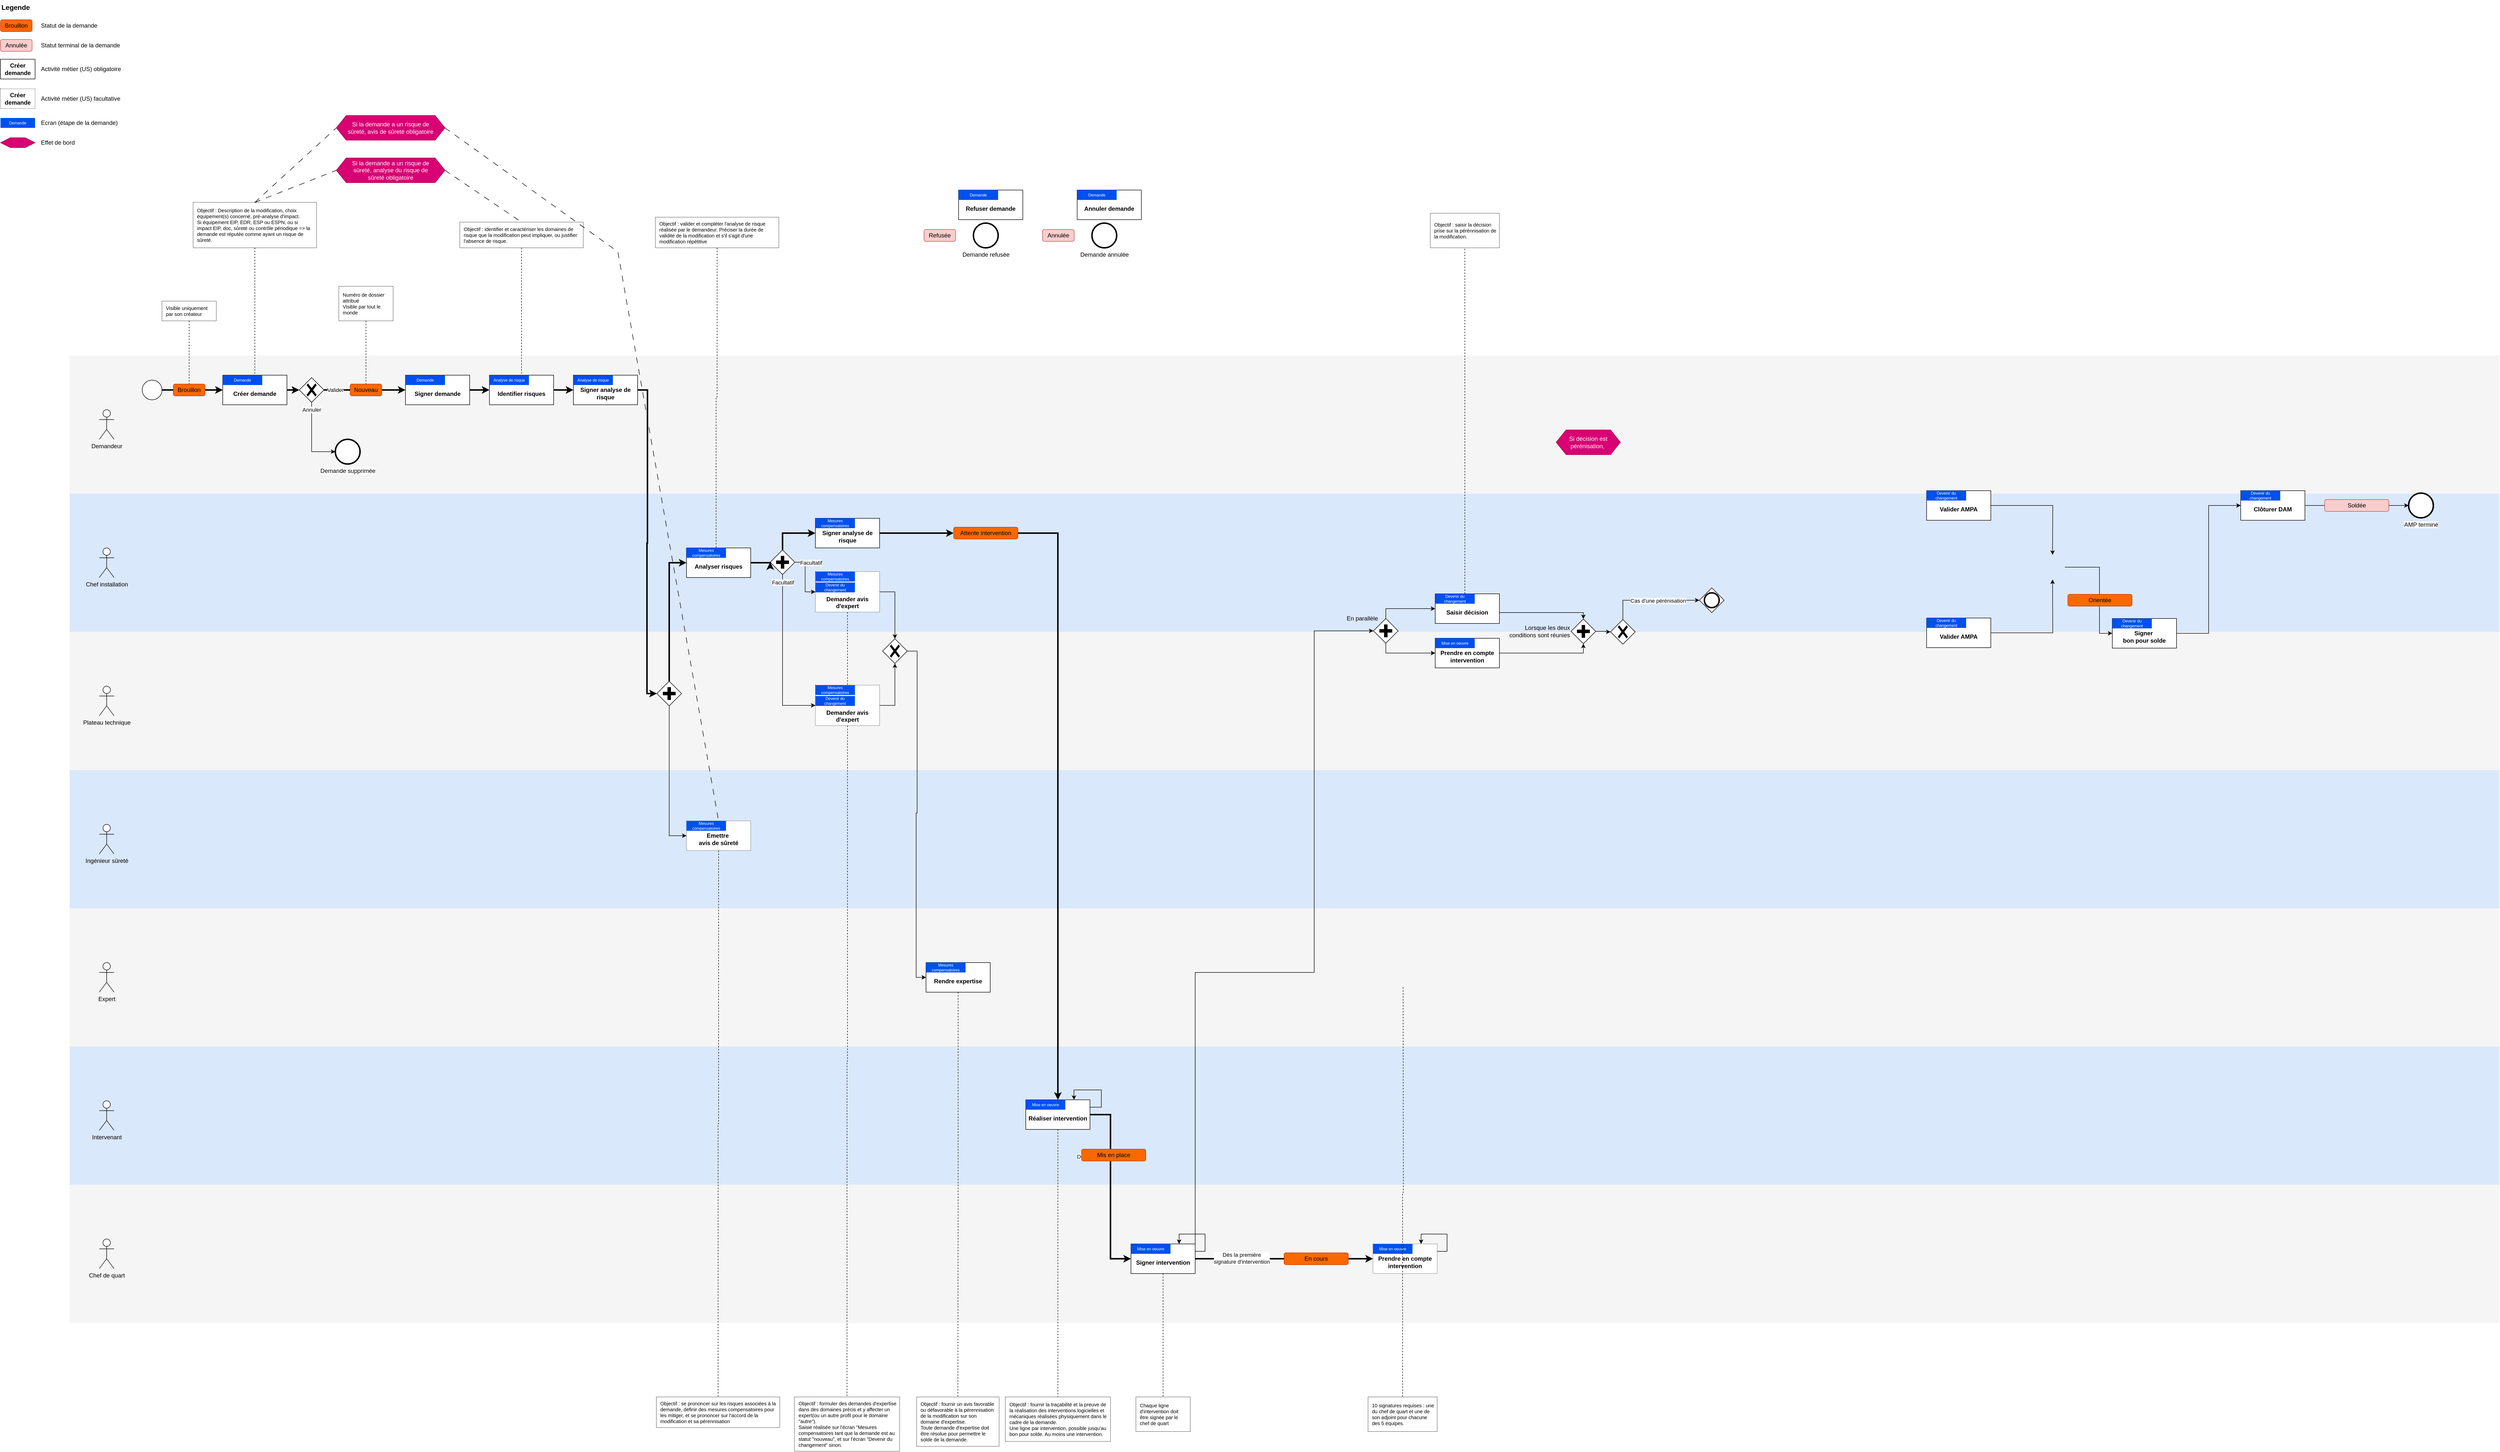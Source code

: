 <mxfile version="27.1.4">
  <diagram id="C5RBs43oDa-KdzZeNtuy" name="Page-1">
    <mxGraphModel dx="4113" dy="4744" grid="1" gridSize="10" guides="1" tooltips="1" connect="1" arrows="1" fold="1" page="1" pageScale="1" pageWidth="827" pageHeight="1169" math="0" shadow="0">
      <root>
        <mxCell id="WIyWlLk6GJQsqaUBKTNV-0" />
        <object label="Acteurs" id="ZmzfmCcFbRjJiwDWbrTt-176">
          <mxCell style="locked=1;" parent="WIyWlLk6GJQsqaUBKTNV-0" />
        </object>
        <mxCell id="ZmzfmCcFbRjJiwDWbrTt-177" value="" style="group;movable=1;resizable=1;rotatable=1;deletable=1;editable=1;locked=0;connectable=1;" vertex="1" connectable="0" parent="ZmzfmCcFbRjJiwDWbrTt-176">
          <mxGeometry x="-200" y="-1200" width="4920" height="1960" as="geometry" />
        </mxCell>
        <mxCell id="ZmzfmCcFbRjJiwDWbrTt-178" value="" style="group" vertex="1" connectable="0" parent="ZmzfmCcFbRjJiwDWbrTt-177">
          <mxGeometry y="1680" width="4920" height="280" as="geometry" />
        </mxCell>
        <mxCell id="ZmzfmCcFbRjJiwDWbrTt-179" value="" style="whiteSpace=wrap;html=1;shadow=0;strokeColor=none;fillColor=#f5f5f5;align=center;verticalAlign=middle;fontFamily=Helvetica;fontSize=12;fontColor=#333333;" vertex="1" parent="ZmzfmCcFbRjJiwDWbrTt-178">
          <mxGeometry width="4920" height="280" as="geometry" />
        </mxCell>
        <mxCell id="ZmzfmCcFbRjJiwDWbrTt-180" value="&lt;div&gt;Chef de quart&lt;/div&gt;" style="shape=umlActor;verticalLabelPosition=bottom;verticalAlign=top;html=1;outlineConnect=0;" vertex="1" parent="ZmzfmCcFbRjJiwDWbrTt-178">
          <mxGeometry x="60" y="110" width="30" height="60" as="geometry" />
        </mxCell>
        <mxCell id="ZmzfmCcFbRjJiwDWbrTt-181" value="" style="group" vertex="1" connectable="0" parent="ZmzfmCcFbRjJiwDWbrTt-177">
          <mxGeometry y="1400" width="4920" height="280" as="geometry" />
        </mxCell>
        <mxCell id="ZmzfmCcFbRjJiwDWbrTt-182" value="" style="whiteSpace=wrap;html=1;shadow=0;strokeColor=none;fillColor=#dae8fc;" vertex="1" parent="ZmzfmCcFbRjJiwDWbrTt-181">
          <mxGeometry width="4920" height="280" as="geometry" />
        </mxCell>
        <mxCell id="ZmzfmCcFbRjJiwDWbrTt-183" value="Intervenant" style="shape=umlActor;verticalLabelPosition=bottom;verticalAlign=top;html=1;outlineConnect=0;" vertex="1" parent="ZmzfmCcFbRjJiwDWbrTt-181">
          <mxGeometry x="60" y="110" width="30" height="60" as="geometry" />
        </mxCell>
        <mxCell id="ZmzfmCcFbRjJiwDWbrTt-184" value="" style="group" vertex="1" connectable="0" parent="ZmzfmCcFbRjJiwDWbrTt-177">
          <mxGeometry y="1120" width="4920" height="280" as="geometry" />
        </mxCell>
        <mxCell id="ZmzfmCcFbRjJiwDWbrTt-185" value="" style="whiteSpace=wrap;html=1;shadow=0;strokeColor=none;fillColor=#f5f5f5;align=center;verticalAlign=middle;fontFamily=Helvetica;fontSize=12;fontColor=#333333;" vertex="1" parent="ZmzfmCcFbRjJiwDWbrTt-184">
          <mxGeometry width="4920" height="280" as="geometry" />
        </mxCell>
        <mxCell id="ZmzfmCcFbRjJiwDWbrTt-186" value="Expert" style="shape=umlActor;verticalLabelPosition=bottom;verticalAlign=top;html=1;outlineConnect=0;" vertex="1" parent="ZmzfmCcFbRjJiwDWbrTt-184">
          <mxGeometry x="60" y="110" width="30" height="60" as="geometry" />
        </mxCell>
        <mxCell id="ZmzfmCcFbRjJiwDWbrTt-187" value="" style="group" vertex="1" connectable="0" parent="ZmzfmCcFbRjJiwDWbrTt-177">
          <mxGeometry y="840" width="4920" height="280" as="geometry" />
        </mxCell>
        <mxCell id="ZmzfmCcFbRjJiwDWbrTt-188" value="" style="whiteSpace=wrap;html=1;shadow=0;strokeColor=none;fillColor=#dae8fc;" vertex="1" parent="ZmzfmCcFbRjJiwDWbrTt-187">
          <mxGeometry width="4920" height="280" as="geometry" />
        </mxCell>
        <mxCell id="ZmzfmCcFbRjJiwDWbrTt-189" value="Ingénieur sûreté" style="shape=umlActor;verticalLabelPosition=bottom;verticalAlign=top;html=1;outlineConnect=0;" vertex="1" parent="ZmzfmCcFbRjJiwDWbrTt-187">
          <mxGeometry x="60" y="110" width="30" height="60" as="geometry" />
        </mxCell>
        <mxCell id="ZmzfmCcFbRjJiwDWbrTt-190" value="" style="group" vertex="1" connectable="0" parent="ZmzfmCcFbRjJiwDWbrTt-177">
          <mxGeometry y="560" width="4920" height="280" as="geometry" />
        </mxCell>
        <mxCell id="ZmzfmCcFbRjJiwDWbrTt-191" value="" style="whiteSpace=wrap;html=1;shadow=0;strokeColor=none;fillColor=#f5f5f5;align=center;verticalAlign=middle;fontFamily=Helvetica;fontSize=12;fontColor=#333333;" vertex="1" parent="ZmzfmCcFbRjJiwDWbrTt-190">
          <mxGeometry width="4920" height="280" as="geometry" />
        </mxCell>
        <mxCell id="ZmzfmCcFbRjJiwDWbrTt-192" value="Plateau technique" style="shape=umlActor;verticalLabelPosition=bottom;verticalAlign=top;html=1;outlineConnect=0;" vertex="1" parent="ZmzfmCcFbRjJiwDWbrTt-190">
          <mxGeometry x="60" y="110" width="30" height="60" as="geometry" />
        </mxCell>
        <mxCell id="ZmzfmCcFbRjJiwDWbrTt-193" value="" style="group" vertex="1" connectable="0" parent="ZmzfmCcFbRjJiwDWbrTt-177">
          <mxGeometry y="280" width="4920" height="280" as="geometry" />
        </mxCell>
        <mxCell id="ZmzfmCcFbRjJiwDWbrTt-194" value="" style="whiteSpace=wrap;html=1;shadow=0;strokeColor=none;fillColor=#dae8fc;" vertex="1" parent="ZmzfmCcFbRjJiwDWbrTt-193">
          <mxGeometry width="4920" height="280" as="geometry" />
        </mxCell>
        <mxCell id="ZmzfmCcFbRjJiwDWbrTt-195" value="Chef installation" style="shape=umlActor;verticalLabelPosition=bottom;verticalAlign=top;html=1;outlineConnect=0;strokeColor=default;" vertex="1" parent="ZmzfmCcFbRjJiwDWbrTt-193">
          <mxGeometry x="60" y="110" width="30" height="60" as="geometry" />
        </mxCell>
        <mxCell id="ZmzfmCcFbRjJiwDWbrTt-196" value="" style="group" vertex="1" connectable="0" parent="ZmzfmCcFbRjJiwDWbrTt-177">
          <mxGeometry width="4920" height="280" as="geometry" />
        </mxCell>
        <mxCell id="ZmzfmCcFbRjJiwDWbrTt-197" value="" style="whiteSpace=wrap;html=1;shadow=0;strokeColor=none;fillColor=#f5f5f5;fontColor=#333333;" vertex="1" parent="ZmzfmCcFbRjJiwDWbrTt-196">
          <mxGeometry width="4920" height="280" as="geometry" />
        </mxCell>
        <mxCell id="ZmzfmCcFbRjJiwDWbrTt-198" value="Demandeur" style="shape=umlActor;verticalLabelPosition=bottom;verticalAlign=top;html=1;outlineConnect=0;" vertex="1" parent="ZmzfmCcFbRjJiwDWbrTt-196">
          <mxGeometry x="60" y="110" width="30" height="60" as="geometry" />
        </mxCell>
        <mxCell id="WIyWlLk6GJQsqaUBKTNV-1" parent="WIyWlLk6GJQsqaUBKTNV-0" />
        <mxCell id="8jjc2kqJS15EgWJWvcIl-383" value="" style="edgeStyle=orthogonalEdgeStyle;rounded=0;orthogonalLoop=1;jettySize=auto;html=1;exitX=1;exitY=0.5;exitDx=0;exitDy=0;strokeWidth=3;" parent="WIyWlLk6GJQsqaUBKTNV-1" source="8jjc2kqJS15EgWJWvcIl-384" target="8jjc2kqJS15EgWJWvcIl-386" edge="1">
          <mxGeometry relative="1" as="geometry">
            <Array as="points" />
          </mxGeometry>
        </mxCell>
        <mxCell id="8jjc2kqJS15EgWJWvcIl-384" value="" style="ellipse;whiteSpace=wrap;html=1;" parent="WIyWlLk6GJQsqaUBKTNV-1" vertex="1">
          <mxGeometry x="-53" y="-1150" width="40" height="40" as="geometry" />
        </mxCell>
        <mxCell id="8jjc2kqJS15EgWJWvcIl-385" value="" style="edgeStyle=orthogonalEdgeStyle;rounded=0;orthogonalLoop=1;jettySize=auto;html=1;strokeWidth=3;" parent="WIyWlLk6GJQsqaUBKTNV-1" source="ZmzfmCcFbRjJiwDWbrTt-199" target="8jjc2kqJS15EgWJWvcIl-387" edge="1">
          <mxGeometry relative="1" as="geometry" />
        </mxCell>
        <mxCell id="ZmzfmCcFbRjJiwDWbrTt-28" style="edgeStyle=orthogonalEdgeStyle;rounded=0;orthogonalLoop=1;jettySize=auto;html=1;exitX=0.5;exitY=1;exitDx=0;exitDy=0;entryX=0;entryY=0.5;entryDx=0;entryDy=0;entryPerimeter=0;exitPerimeter=0;" edge="1" parent="WIyWlLk6GJQsqaUBKTNV-1" source="ZmzfmCcFbRjJiwDWbrTt-199" target="ZmzfmCcFbRjJiwDWbrTt-27">
          <mxGeometry relative="1" as="geometry" />
        </mxCell>
        <mxCell id="ZmzfmCcFbRjJiwDWbrTt-30" value="Annuler" style="edgeLabel;html=1;align=center;verticalAlign=middle;resizable=0;points=[];" vertex="1" connectable="0" parent="ZmzfmCcFbRjJiwDWbrTt-28">
          <mxGeometry x="-0.447" relative="1" as="geometry">
            <mxPoint y="-26" as="offset" />
          </mxGeometry>
        </mxCell>
        <mxCell id="8jjc2kqJS15EgWJWvcIl-386" value="&lt;div&gt;&lt;br&gt;&lt;/div&gt;&lt;div&gt;Créer demande&lt;/div&gt;" style="rounded=0;whiteSpace=wrap;html=1;fontFamily=Helvetica;fontSize=12;fontColor=#000000;align=center;fontStyle=1;verticalAlign=middle;" parent="WIyWlLk6GJQsqaUBKTNV-1" vertex="1">
          <mxGeometry x="110" y="-1160" width="130" height="60" as="geometry" />
        </mxCell>
        <mxCell id="3V38OUaqerDAB0xKx_UT-15" style="edgeStyle=orthogonalEdgeStyle;rounded=0;orthogonalLoop=1;jettySize=auto;html=1;exitX=1;exitY=0.5;exitDx=0;exitDy=0;entryX=0;entryY=0.5;entryDx=0;entryDy=0;strokeWidth=3;" parent="WIyWlLk6GJQsqaUBKTNV-1" source="8jjc2kqJS15EgWJWvcIl-387" target="3V38OUaqerDAB0xKx_UT-13" edge="1">
          <mxGeometry relative="1" as="geometry" />
        </mxCell>
        <mxCell id="8jjc2kqJS15EgWJWvcIl-387" value="&lt;div&gt;&lt;br&gt;&lt;/div&gt;&lt;div&gt;Signer demande&lt;/div&gt;" style="rounded=0;whiteSpace=wrap;html=1;fontFamily=Helvetica;fontSize=12;fontColor=#000000;align=center;fontStyle=1" parent="WIyWlLk6GJQsqaUBKTNV-1" vertex="1">
          <mxGeometry x="480" y="-1160" width="130" height="60" as="geometry" />
        </mxCell>
        <mxCell id="8jjc2kqJS15EgWJWvcIl-469" value="Brouillon" style="rounded=1;whiteSpace=wrap;html=1;fillColor=#fa6800;fontColor=#000000;strokeColor=#C73500;" parent="WIyWlLk6GJQsqaUBKTNV-1" vertex="1">
          <mxGeometry x="10" y="-1142" width="64" height="24" as="geometry" />
        </mxCell>
        <mxCell id="8jjc2kqJS15EgWJWvcIl-472" style="edgeStyle=orthogonalEdgeStyle;rounded=0;orthogonalLoop=1;jettySize=auto;html=1;exitX=0.5;exitY=1;exitDx=0;exitDy=0;entryX=0.5;entryY=0;entryDx=0;entryDy=0;dashed=1;endArrow=none;startFill=0;" parent="WIyWlLk6GJQsqaUBKTNV-1" source="8jjc2kqJS15EgWJWvcIl-471" target="8jjc2kqJS15EgWJWvcIl-469" edge="1">
          <mxGeometry relative="1" as="geometry" />
        </mxCell>
        <mxCell id="8jjc2kqJS15EgWJWvcIl-471" value="&lt;div align=&quot;left&quot;&gt;Visible uniquement par son créateur&lt;/div&gt;" style="text;html=1;align=left;verticalAlign=middle;whiteSpace=wrap;rounded=0;fontSize=10;strokeColor=default;dashed=1;dashPattern=1 1;glass=0;perimeterSpacing=0;labelPadding=0;spacing=8;" parent="WIyWlLk6GJQsqaUBKTNV-1" vertex="1">
          <mxGeometry x="-13" y="-1310" width="110" height="40" as="geometry" />
        </mxCell>
        <mxCell id="8jjc2kqJS15EgWJWvcIl-473" value="Nouveau" style="rounded=1;whiteSpace=wrap;html=1;fillColor=#fa6800;fontColor=#000000;strokeColor=#C73500;" parent="WIyWlLk6GJQsqaUBKTNV-1" vertex="1">
          <mxGeometry x="368" y="-1142" width="64" height="24" as="geometry" />
        </mxCell>
        <mxCell id="8jjc2kqJS15EgWJWvcIl-474" value="&lt;div&gt;Numéro de dossier attribué&lt;/div&gt;&lt;div&gt;Visible par tout le monde&lt;/div&gt;" style="text;html=1;align=left;verticalAlign=middle;whiteSpace=wrap;rounded=0;fontSize=10;strokeColor=default;dashed=1;dashPattern=1 1;glass=0;perimeterSpacing=0;labelPadding=0;spacing=8;" parent="WIyWlLk6GJQsqaUBKTNV-1" vertex="1">
          <mxGeometry x="345" y="-1340" width="110" height="70" as="geometry" />
        </mxCell>
        <mxCell id="8jjc2kqJS15EgWJWvcIl-475" style="edgeStyle=orthogonalEdgeStyle;rounded=0;orthogonalLoop=1;jettySize=auto;html=1;exitX=0.5;exitY=1;exitDx=0;exitDy=0;entryX=0.5;entryY=0;entryDx=0;entryDy=0;dashed=1;endArrow=none;startFill=0;" parent="WIyWlLk6GJQsqaUBKTNV-1" source="8jjc2kqJS15EgWJWvcIl-474" target="8jjc2kqJS15EgWJWvcIl-473" edge="1">
          <mxGeometry relative="1" as="geometry">
            <mxPoint x="160" y="-1120" as="sourcePoint" />
            <mxPoint x="160" y="-1062" as="targetPoint" />
          </mxGeometry>
        </mxCell>
        <mxCell id="3V38OUaqerDAB0xKx_UT-0" value="Demande" style="rounded=0;whiteSpace=wrap;html=1;fillColor=#0050ef;fontColor=#ffffff;strokeColor=none;fontSize=8;" parent="WIyWlLk6GJQsqaUBKTNV-1" vertex="1">
          <mxGeometry x="110" y="-1160" width="80" height="20" as="geometry" />
        </mxCell>
        <mxCell id="3V38OUaqerDAB0xKx_UT-1" style="edgeStyle=orthogonalEdgeStyle;rounded=0;orthogonalLoop=1;jettySize=auto;html=1;exitX=0.5;exitY=1;exitDx=0;exitDy=0;entryX=0.5;entryY=0;entryDx=0;entryDy=0;dashed=1;endArrow=none;startFill=0;" parent="WIyWlLk6GJQsqaUBKTNV-1" source="3V38OUaqerDAB0xKx_UT-2" edge="1" target="8jjc2kqJS15EgWJWvcIl-386">
          <mxGeometry relative="1" as="geometry">
            <mxPoint x="175" y="-1100" as="targetPoint" />
          </mxGeometry>
        </mxCell>
        <mxCell id="ZmzfmCcFbRjJiwDWbrTt-33" style="rounded=0;orthogonalLoop=1;jettySize=auto;html=1;exitX=0.5;exitY=0;exitDx=0;exitDy=0;entryX=0;entryY=0.5;entryDx=0;entryDy=0;dashed=1;endArrow=none;startFill=0;dashPattern=12 12;" edge="1" parent="WIyWlLk6GJQsqaUBKTNV-1" source="3V38OUaqerDAB0xKx_UT-2" target="3V38OUaqerDAB0xKx_UT-16">
          <mxGeometry relative="1" as="geometry" />
        </mxCell>
        <mxCell id="3V38OUaqerDAB0xKx_UT-2" value="&lt;div&gt;Objectif : Description de la modification, choix équipement(s) concerné, pré-analyse d&#39;impact.&lt;/div&gt;&lt;div&gt;Si équipement EIP, EDR, ESP ou ESPN, ou si impact EIP, doc, sûreté ou contrôle périodique =&amp;gt; la demande est réputée comme ayant un risque de sûreté.&lt;/div&gt;" style="text;html=1;align=left;verticalAlign=middle;whiteSpace=wrap;rounded=0;fontSize=10;strokeColor=default;dashed=1;dashPattern=1 1;glass=0;perimeterSpacing=0;labelPadding=0;spacing=8;" parent="WIyWlLk6GJQsqaUBKTNV-1" vertex="1">
          <mxGeometry x="50" y="-1510" width="250" height="92" as="geometry" />
        </mxCell>
        <mxCell id="3V38OUaqerDAB0xKx_UT-3" value="Demande" style="rounded=0;whiteSpace=wrap;html=1;fillColor=#0050ef;fontColor=#ffffff;strokeColor=none;fontSize=8;" parent="WIyWlLk6GJQsqaUBKTNV-1" vertex="1">
          <mxGeometry x="480" y="-1160" width="80" height="20" as="geometry" />
        </mxCell>
        <mxCell id="3V38OUaqerDAB0xKx_UT-4" value="Brouillon" style="rounded=1;whiteSpace=wrap;html=1;fillColor=#fa6800;fontColor=#000000;strokeColor=#C73500;" parent="WIyWlLk6GJQsqaUBKTNV-1" vertex="1">
          <mxGeometry x="-340" y="-1880" width="64" height="24" as="geometry" />
        </mxCell>
        <mxCell id="3V38OUaqerDAB0xKx_UT-6" value="Legende" style="text;html=1;whiteSpace=wrap;overflow=hidden;rounded=0;fontStyle=1;fontSize=14;" parent="WIyWlLk6GJQsqaUBKTNV-1" vertex="1">
          <mxGeometry x="-340" y="-1920" width="60" height="26" as="geometry" />
        </mxCell>
        <mxCell id="3V38OUaqerDAB0xKx_UT-7" value="Statut de la demande" style="text;html=1;align=left;verticalAlign=middle;whiteSpace=wrap;rounded=0;" parent="WIyWlLk6GJQsqaUBKTNV-1" vertex="1">
          <mxGeometry x="-260" y="-1883" width="120" height="30" as="geometry" />
        </mxCell>
        <mxCell id="3V38OUaqerDAB0xKx_UT-8" value="&lt;div&gt;Créer demande&lt;/div&gt;" style="rounded=0;whiteSpace=wrap;html=1;fontFamily=Helvetica;fontSize=12;fontColor=#000000;align=center;fontStyle=1;verticalAlign=middle;" parent="WIyWlLk6GJQsqaUBKTNV-1" vertex="1">
          <mxGeometry x="-340" y="-1800" width="70" height="40" as="geometry" />
        </mxCell>
        <mxCell id="3V38OUaqerDAB0xKx_UT-9" value="Activité métier (US)&amp;nbsp;obligatoire" style="text;html=1;align=left;verticalAlign=middle;whiteSpace=wrap;rounded=0;" parent="WIyWlLk6GJQsqaUBKTNV-1" vertex="1">
          <mxGeometry x="-260" y="-1795" width="210" height="30" as="geometry" />
        </mxCell>
        <mxCell id="3V38OUaqerDAB0xKx_UT-10" value="Demande" style="rounded=0;whiteSpace=wrap;html=1;fillColor=#0050ef;fontColor=#ffffff;strokeColor=none;fontSize=8;" parent="WIyWlLk6GJQsqaUBKTNV-1" vertex="1">
          <mxGeometry x="-340" y="-1681" width="70" height="20" as="geometry" />
        </mxCell>
        <mxCell id="3V38OUaqerDAB0xKx_UT-12" value="Ecran (étape de la demande)" style="text;html=1;align=left;verticalAlign=middle;whiteSpace=wrap;rounded=0;" parent="WIyWlLk6GJQsqaUBKTNV-1" vertex="1">
          <mxGeometry x="-260" y="-1686" width="180" height="30" as="geometry" />
        </mxCell>
        <mxCell id="3V38OUaqerDAB0xKx_UT-26" style="edgeStyle=orthogonalEdgeStyle;rounded=0;orthogonalLoop=1;jettySize=auto;html=1;exitX=1;exitY=0.5;exitDx=0;exitDy=0;entryX=0;entryY=0.5;entryDx=0;entryDy=0;strokeWidth=3;" parent="WIyWlLk6GJQsqaUBKTNV-1" source="3V38OUaqerDAB0xKx_UT-13" target="3V38OUaqerDAB0xKx_UT-23" edge="1">
          <mxGeometry relative="1" as="geometry" />
        </mxCell>
        <mxCell id="3V38OUaqerDAB0xKx_UT-13" value="&lt;br&gt;&lt;div&gt;Identifier risques&lt;/div&gt;" style="rounded=0;whiteSpace=wrap;html=1;fontFamily=Helvetica;fontSize=12;fontColor=#000000;align=center;fontStyle=1" parent="WIyWlLk6GJQsqaUBKTNV-1" vertex="1">
          <mxGeometry x="650" y="-1160" width="130" height="60" as="geometry" />
        </mxCell>
        <mxCell id="3V38OUaqerDAB0xKx_UT-14" value="Analyse de risque" style="rounded=0;whiteSpace=wrap;html=1;fillColor=#0050ef;fontColor=#ffffff;strokeColor=none;fontSize=8;" parent="WIyWlLk6GJQsqaUBKTNV-1" vertex="1">
          <mxGeometry x="650" y="-1160" width="80" height="20" as="geometry" />
        </mxCell>
        <mxCell id="3V38OUaqerDAB0xKx_UT-16" value="Si la demande a un risque de sûreté, analyse du risque de sûreté obligatoire" style="shape=hexagon;perimeter=hexagonPerimeter2;whiteSpace=wrap;html=1;fixedSize=1;spacingLeft=16;spacingRight=16;fillColor=#d80073;fontColor=#ffffff;strokeColor=#A50040;" parent="WIyWlLk6GJQsqaUBKTNV-1" vertex="1">
          <mxGeometry x="340" y="-1600" width="220" height="50" as="geometry" />
        </mxCell>
        <mxCell id="3V38OUaqerDAB0xKx_UT-19" value="&lt;div&gt;&lt;br&gt;&lt;/div&gt;" style="shape=hexagon;perimeter=hexagonPerimeter2;whiteSpace=wrap;html=1;fixedSize=1;spacingLeft=16;spacingRight=16;fillColor=#d80073;fontColor=#ffffff;strokeColor=#A50040;" parent="WIyWlLk6GJQsqaUBKTNV-1" vertex="1">
          <mxGeometry x="-340" y="-1641" width="70" height="20" as="geometry" />
        </mxCell>
        <mxCell id="3V38OUaqerDAB0xKx_UT-20" value="Effet de bord" style="text;html=1;align=left;verticalAlign=middle;whiteSpace=wrap;rounded=0;" parent="WIyWlLk6GJQsqaUBKTNV-1" vertex="1">
          <mxGeometry x="-260" y="-1646" width="180" height="30" as="geometry" />
        </mxCell>
        <mxCell id="3V38OUaqerDAB0xKx_UT-21" value="&lt;div&gt;Objectif : identifier et caractériser les domaines de risque que la modification peut impliquer, ou justifier l&#39;absence de risque.&lt;/div&gt;" style="text;html=1;align=left;verticalAlign=middle;whiteSpace=wrap;rounded=0;fontSize=10;strokeColor=default;dashed=1;dashPattern=1 1;glass=0;perimeterSpacing=0;labelPadding=0;spacing=8;" parent="WIyWlLk6GJQsqaUBKTNV-1" vertex="1">
          <mxGeometry x="590" y="-1470" width="250" height="52" as="geometry" />
        </mxCell>
        <mxCell id="3V38OUaqerDAB0xKx_UT-22" style="edgeStyle=orthogonalEdgeStyle;rounded=0;orthogonalLoop=1;jettySize=auto;html=1;exitX=0.5;exitY=1;exitDx=0;exitDy=0;entryX=0.5;entryY=0;entryDx=0;entryDy=0;dashed=1;endArrow=none;startFill=0;" parent="WIyWlLk6GJQsqaUBKTNV-1" source="3V38OUaqerDAB0xKx_UT-21" target="3V38OUaqerDAB0xKx_UT-13" edge="1">
          <mxGeometry relative="1" as="geometry">
            <mxPoint x="360" y="-1022" as="targetPoint" />
            <mxPoint x="360" y="-1150" as="sourcePoint" />
          </mxGeometry>
        </mxCell>
        <mxCell id="3V38OUaqerDAB0xKx_UT-23" value="&lt;div&gt;&lt;br&gt;&lt;/div&gt;&lt;div&gt;Signer analyse de risque&lt;/div&gt;" style="rounded=0;whiteSpace=wrap;html=1;fontFamily=Helvetica;fontSize=12;fontColor=#000000;align=center;fontStyle=1" parent="WIyWlLk6GJQsqaUBKTNV-1" vertex="1">
          <mxGeometry x="820" y="-1160" width="130" height="60" as="geometry" />
        </mxCell>
        <mxCell id="3V38OUaqerDAB0xKx_UT-24" value="Analyse de risque" style="rounded=0;whiteSpace=wrap;html=1;fillColor=#0050ef;fontColor=#ffffff;strokeColor=none;fontSize=8;" parent="WIyWlLk6GJQsqaUBKTNV-1" vertex="1">
          <mxGeometry x="820" y="-1160" width="80" height="20" as="geometry" />
        </mxCell>
        <mxCell id="3V38OUaqerDAB0xKx_UT-31" value="&lt;br&gt;&lt;div&gt;Analyser risques&lt;/div&gt;" style="rounded=0;whiteSpace=wrap;html=1;fontFamily=Helvetica;fontSize=12;fontColor=#000000;align=center;fontStyle=1" parent="WIyWlLk6GJQsqaUBKTNV-1" vertex="1">
          <mxGeometry x="1049" y="-810" width="130" height="60" as="geometry" />
        </mxCell>
        <mxCell id="3V38OUaqerDAB0xKx_UT-32" value="Mesures compensatoires" style="rounded=0;whiteSpace=wrap;html=1;fillColor=#0050ef;fontColor=#ffffff;strokeColor=none;fontSize=8;" parent="WIyWlLk6GJQsqaUBKTNV-1" vertex="1">
          <mxGeometry x="1049" y="-810" width="80" height="20" as="geometry" />
        </mxCell>
        <mxCell id="3V38OUaqerDAB0xKx_UT-34" value="&lt;div&gt;Objectif : valider et compléter l&#39;analyse de risque réalisée par le demandeur. Préciser la durée de validité de la modification et s&#39;il s&#39;agit d&#39;une modification répétitive&lt;/div&gt;" style="text;html=1;align=left;verticalAlign=middle;whiteSpace=wrap;rounded=0;fontSize=10;strokeColor=default;dashed=1;dashPattern=1 1;glass=0;perimeterSpacing=0;labelPadding=0;spacing=8;" parent="WIyWlLk6GJQsqaUBKTNV-1" vertex="1">
          <mxGeometry x="986" y="-1480" width="250" height="62" as="geometry" />
        </mxCell>
        <mxCell id="3V38OUaqerDAB0xKx_UT-35" style="edgeStyle=orthogonalEdgeStyle;rounded=0;orthogonalLoop=1;jettySize=auto;html=1;exitX=0.5;exitY=1;exitDx=0;exitDy=0;entryX=0.75;entryY=0;entryDx=0;entryDy=0;dashed=1;endArrow=none;startFill=0;" parent="WIyWlLk6GJQsqaUBKTNV-1" source="3V38OUaqerDAB0xKx_UT-34" target="3V38OUaqerDAB0xKx_UT-32" edge="1">
          <mxGeometry relative="1" as="geometry">
            <mxPoint x="760" y="-1002" as="targetPoint" />
            <mxPoint x="760" y="-1130" as="sourcePoint" />
          </mxGeometry>
        </mxCell>
        <mxCell id="ZmzfmCcFbRjJiwDWbrTt-26" style="edgeStyle=orthogonalEdgeStyle;rounded=0;orthogonalLoop=1;jettySize=auto;html=1;exitX=1;exitY=0.5;exitDx=0;exitDy=0;entryX=0;entryY=0.5;entryDx=0;entryDy=0;strokeWidth=3;" edge="1" parent="WIyWlLk6GJQsqaUBKTNV-1" source="ZmzfmCcFbRjJiwDWbrTt-0" target="ZmzfmCcFbRjJiwDWbrTt-3">
          <mxGeometry relative="1" as="geometry" />
        </mxCell>
        <mxCell id="ZmzfmCcFbRjJiwDWbrTt-0" value="&lt;div&gt;&lt;br&gt;&lt;/div&gt;&lt;div&gt;Signer analyse de risque&lt;/div&gt;" style="rounded=0;whiteSpace=wrap;html=1;fontFamily=Helvetica;fontSize=12;fontColor=#000000;align=center;fontStyle=1" vertex="1" parent="WIyWlLk6GJQsqaUBKTNV-1">
          <mxGeometry x="1310" y="-870" width="130" height="60" as="geometry" />
        </mxCell>
        <mxCell id="ZmzfmCcFbRjJiwDWbrTt-1" value="Mesures compensatoires" style="rounded=0;whiteSpace=wrap;html=1;fillColor=#0050ef;fontColor=#ffffff;strokeColor=none;fontSize=8;" vertex="1" parent="WIyWlLk6GJQsqaUBKTNV-1">
          <mxGeometry x="1310" y="-870" width="80" height="20" as="geometry" />
        </mxCell>
        <mxCell id="ZmzfmCcFbRjJiwDWbrTt-64" style="edgeStyle=orthogonalEdgeStyle;rounded=0;orthogonalLoop=1;jettySize=auto;html=1;exitX=1;exitY=0.5;exitDx=0;exitDy=0;entryX=0.5;entryY=0;entryDx=0;entryDy=0;strokeWidth=3;" edge="1" parent="WIyWlLk6GJQsqaUBKTNV-1" source="ZmzfmCcFbRjJiwDWbrTt-3" target="ZmzfmCcFbRjJiwDWbrTt-62">
          <mxGeometry relative="1" as="geometry" />
        </mxCell>
        <mxCell id="ZmzfmCcFbRjJiwDWbrTt-3" value="Attente intervention" style="rounded=1;whiteSpace=wrap;html=1;fillColor=#fa6800;fontColor=#000000;strokeColor=#C73500;" vertex="1" parent="WIyWlLk6GJQsqaUBKTNV-1">
          <mxGeometry x="1590" y="-852" width="130" height="24" as="geometry" />
        </mxCell>
        <mxCell id="ZmzfmCcFbRjJiwDWbrTt-5" value="&lt;div&gt;&lt;br&gt;&lt;/div&gt;&lt;div&gt;Emettre&amp;nbsp;&lt;/div&gt;&lt;div&gt;avis de sûreté&lt;/div&gt;" style="rounded=0;whiteSpace=wrap;html=1;fontFamily=Helvetica;fontSize=12;fontColor=#000000;align=center;fontStyle=1;dashed=1;dashPattern=1 2;" vertex="1" parent="WIyWlLk6GJQsqaUBKTNV-1">
          <mxGeometry x="1049" y="-257" width="130" height="60" as="geometry" />
        </mxCell>
        <mxCell id="ZmzfmCcFbRjJiwDWbrTt-6" value="Mesures compensatoires" style="rounded=0;whiteSpace=wrap;html=1;fillColor=#0050ef;fontColor=#ffffff;strokeColor=none;fontSize=8;" vertex="1" parent="WIyWlLk6GJQsqaUBKTNV-1">
          <mxGeometry x="1049" y="-257" width="80" height="20" as="geometry" />
        </mxCell>
        <mxCell id="ZmzfmCcFbRjJiwDWbrTt-8" value="Si la demande a un risque de sûreté, avis de sûreté obligatoire" style="shape=hexagon;perimeter=hexagonPerimeter2;whiteSpace=wrap;html=1;fixedSize=1;spacingLeft=16;spacingRight=16;fillColor=#d80073;fontColor=#ffffff;strokeColor=#A50040;" vertex="1" parent="WIyWlLk6GJQsqaUBKTNV-1">
          <mxGeometry x="340" y="-1686" width="220" height="50" as="geometry" />
        </mxCell>
        <mxCell id="ZmzfmCcFbRjJiwDWbrTt-50" style="edgeStyle=orthogonalEdgeStyle;rounded=0;orthogonalLoop=1;jettySize=auto;html=1;exitX=1;exitY=0.5;exitDx=0;exitDy=0;entryX=0.5;entryY=0;entryDx=0;entryDy=0;entryPerimeter=0;" edge="1" parent="WIyWlLk6GJQsqaUBKTNV-1" source="ZmzfmCcFbRjJiwDWbrTt-16" target="ZmzfmCcFbRjJiwDWbrTt-212">
          <mxGeometry relative="1" as="geometry" />
        </mxCell>
        <mxCell id="ZmzfmCcFbRjJiwDWbrTt-16" value="&lt;br&gt;&lt;div&gt;&lt;br&gt;&lt;/div&gt;&lt;div&gt;&lt;br&gt;&lt;/div&gt;&lt;div&gt;Demander avis d&#39;expert&lt;/div&gt;" style="rounded=0;whiteSpace=wrap;html=1;fontFamily=Helvetica;fontSize=12;fontColor=#000000;align=center;fontStyle=1;dashed=1;dashPattern=1 2;" vertex="1" parent="WIyWlLk6GJQsqaUBKTNV-1">
          <mxGeometry x="1310" y="-762" width="130" height="82" as="geometry" />
        </mxCell>
        <mxCell id="ZmzfmCcFbRjJiwDWbrTt-17" value="Mesures compensatoires" style="rounded=0;whiteSpace=wrap;html=1;fillColor=#0050ef;fontColor=#ffffff;strokeColor=none;fontSize=8;" vertex="1" parent="WIyWlLk6GJQsqaUBKTNV-1">
          <mxGeometry x="1310" y="-762" width="80" height="20" as="geometry" />
        </mxCell>
        <mxCell id="ZmzfmCcFbRjJiwDWbrTt-18" value="&lt;div&gt;Créer demande&lt;/div&gt;" style="rounded=0;whiteSpace=wrap;html=1;fontFamily=Helvetica;fontSize=12;fontColor=#000000;align=center;fontStyle=1;verticalAlign=middle;dashed=1;dashPattern=1 2;" vertex="1" parent="WIyWlLk6GJQsqaUBKTNV-1">
          <mxGeometry x="-340" y="-1740" width="70" height="40" as="geometry" />
        </mxCell>
        <mxCell id="ZmzfmCcFbRjJiwDWbrTt-19" value="Activité métier (US) facultative" style="text;html=1;align=left;verticalAlign=middle;whiteSpace=wrap;rounded=0;" vertex="1" parent="WIyWlLk6GJQsqaUBKTNV-1">
          <mxGeometry x="-260" y="-1735" width="210" height="30" as="geometry" />
        </mxCell>
        <mxCell id="ZmzfmCcFbRjJiwDWbrTt-51" style="edgeStyle=orthogonalEdgeStyle;rounded=0;orthogonalLoop=1;jettySize=auto;html=1;exitX=1;exitY=0.5;exitDx=0;exitDy=0;entryX=0.5;entryY=1;entryDx=0;entryDy=0;entryPerimeter=0;" edge="1" parent="WIyWlLk6GJQsqaUBKTNV-1" source="ZmzfmCcFbRjJiwDWbrTt-104" target="ZmzfmCcFbRjJiwDWbrTt-212">
          <mxGeometry relative="1" as="geometry">
            <mxPoint x="1440.0" y="-620" as="sourcePoint" />
          </mxGeometry>
        </mxCell>
        <mxCell id="ZmzfmCcFbRjJiwDWbrTt-27" value="Demande supprimée" style="points=[[0.145,0.145,0],[0.5,0,0],[0.855,0.145,0],[1,0.5,0],[0.855,0.855,0],[0.5,1,0],[0.145,0.855,0],[0,0.5,0]];shape=mxgraph.bpmn.event;html=1;verticalLabelPosition=bottom;labelBackgroundColor=#ffffff;verticalAlign=top;align=center;perimeter=ellipsePerimeter;outlineConnect=0;aspect=fixed;outline=end;symbol=terminate2;" vertex="1" parent="WIyWlLk6GJQsqaUBKTNV-1">
          <mxGeometry x="338" y="-1030" width="50" height="50" as="geometry" />
        </mxCell>
        <mxCell id="ZmzfmCcFbRjJiwDWbrTt-31" value="&lt;div&gt;Annulée&lt;/div&gt;" style="rounded=1;whiteSpace=wrap;html=1;fillColor=#f8cecc;strokeColor=#b85450;" vertex="1" parent="WIyWlLk6GJQsqaUBKTNV-1">
          <mxGeometry x="-340" y="-1840" width="64" height="24" as="geometry" />
        </mxCell>
        <mxCell id="ZmzfmCcFbRjJiwDWbrTt-32" value="Statut terminal de la demande" style="text;html=1;align=left;verticalAlign=middle;whiteSpace=wrap;rounded=0;" vertex="1" parent="WIyWlLk6GJQsqaUBKTNV-1">
          <mxGeometry x="-260" y="-1843" width="170" height="30" as="geometry" />
        </mxCell>
        <mxCell id="ZmzfmCcFbRjJiwDWbrTt-34" style="rounded=0;orthogonalLoop=1;jettySize=auto;html=1;exitX=1;exitY=0.5;exitDx=0;exitDy=0;entryX=0.5;entryY=0;entryDx=0;entryDy=0;dashed=1;endArrow=none;startFill=0;dashPattern=12 12;" edge="1" parent="WIyWlLk6GJQsqaUBKTNV-1" source="3V38OUaqerDAB0xKx_UT-16" target="3V38OUaqerDAB0xKx_UT-21">
          <mxGeometry relative="1" as="geometry">
            <mxPoint x="690" y="-1495" as="sourcePoint" />
            <mxPoint x="825" y="-1560" as="targetPoint" />
          </mxGeometry>
        </mxCell>
        <mxCell id="ZmzfmCcFbRjJiwDWbrTt-35" style="rounded=0;orthogonalLoop=1;jettySize=auto;html=1;exitX=0.5;exitY=0;exitDx=0;exitDy=0;entryX=0;entryY=0.5;entryDx=0;entryDy=0;dashed=1;endArrow=none;startFill=0;dashPattern=12 12;" edge="1" parent="WIyWlLk6GJQsqaUBKTNV-1" source="3V38OUaqerDAB0xKx_UT-2" target="ZmzfmCcFbRjJiwDWbrTt-8">
          <mxGeometry relative="1" as="geometry">
            <mxPoint x="240" y="-1425" as="sourcePoint" />
            <mxPoint x="375" y="-1490" as="targetPoint" />
          </mxGeometry>
        </mxCell>
        <mxCell id="ZmzfmCcFbRjJiwDWbrTt-36" style="rounded=0;orthogonalLoop=1;jettySize=auto;html=1;exitX=1;exitY=0.5;exitDx=0;exitDy=0;entryX=0.5;entryY=0;entryDx=0;entryDy=0;dashed=1;endArrow=none;startFill=0;dashPattern=12 12;" edge="1" parent="WIyWlLk6GJQsqaUBKTNV-1" source="ZmzfmCcFbRjJiwDWbrTt-8" target="ZmzfmCcFbRjJiwDWbrTt-5">
          <mxGeometry relative="1" as="geometry">
            <mxPoint x="720" y="-1410" as="sourcePoint" />
            <mxPoint x="875" y="-1305" as="targetPoint" />
            <Array as="points">
              <mxPoint x="910" y="-1410" />
            </Array>
          </mxGeometry>
        </mxCell>
        <mxCell id="ZmzfmCcFbRjJiwDWbrTt-37" value="Annulée" style="rounded=1;whiteSpace=wrap;html=1;fillColor=#f8cecc;fontColor=default;strokeColor=#b85450;align=center;verticalAlign=middle;fontFamily=Helvetica;fontSize=12;" vertex="1" parent="WIyWlLk6GJQsqaUBKTNV-1">
          <mxGeometry x="1770" y="-1455" width="64" height="24" as="geometry" />
        </mxCell>
        <mxCell id="ZmzfmCcFbRjJiwDWbrTt-38" value="Demande annulée" style="points=[[0.145,0.145,0],[0.5,0,0],[0.855,0.145,0],[1,0.5,0],[0.855,0.855,0],[0.5,1,0],[0.145,0.855,0],[0,0.5,0]];shape=mxgraph.bpmn.event;html=1;verticalLabelPosition=bottom;labelBackgroundColor=#ffffff;verticalAlign=top;align=center;perimeter=ellipsePerimeter;outlineConnect=0;aspect=fixed;outline=end;symbol=terminate2;" vertex="1" parent="WIyWlLk6GJQsqaUBKTNV-1">
          <mxGeometry x="1870" y="-1468" width="50" height="50" as="geometry" />
        </mxCell>
        <mxCell id="ZmzfmCcFbRjJiwDWbrTt-39" value="&lt;div&gt;&lt;br&gt;&lt;/div&gt;&lt;div&gt;Annuler demande&lt;/div&gt;" style="rounded=0;whiteSpace=wrap;html=1;fontFamily=Helvetica;fontSize=12;fontColor=#000000;align=center;fontStyle=1" vertex="1" parent="WIyWlLk6GJQsqaUBKTNV-1">
          <mxGeometry x="1840" y="-1535" width="130" height="60" as="geometry" />
        </mxCell>
        <mxCell id="ZmzfmCcFbRjJiwDWbrTt-40" value="Demande" style="rounded=0;whiteSpace=wrap;html=1;fillColor=#0050ef;fontColor=#ffffff;strokeColor=none;fontSize=8;" vertex="1" parent="WIyWlLk6GJQsqaUBKTNV-1">
          <mxGeometry x="1840" y="-1535" width="80" height="20" as="geometry" />
        </mxCell>
        <mxCell id="ZmzfmCcFbRjJiwDWbrTt-41" value="Refusée" style="rounded=1;whiteSpace=wrap;html=1;fillColor=#f8cecc;fontColor=default;strokeColor=#b85450;align=center;verticalAlign=middle;fontFamily=Helvetica;fontSize=12;" vertex="1" parent="WIyWlLk6GJQsqaUBKTNV-1">
          <mxGeometry x="1530" y="-1455" width="64" height="24" as="geometry" />
        </mxCell>
        <mxCell id="ZmzfmCcFbRjJiwDWbrTt-42" value="Demande refusée" style="points=[[0.145,0.145,0],[0.5,0,0],[0.855,0.145,0],[1,0.5,0],[0.855,0.855,0],[0.5,1,0],[0.145,0.855,0],[0,0.5,0]];shape=mxgraph.bpmn.event;html=1;verticalLabelPosition=bottom;labelBackgroundColor=#ffffff;verticalAlign=top;align=center;perimeter=ellipsePerimeter;outlineConnect=0;aspect=fixed;outline=end;symbol=terminate2;" vertex="1" parent="WIyWlLk6GJQsqaUBKTNV-1">
          <mxGeometry x="1630" y="-1468" width="50" height="50" as="geometry" />
        </mxCell>
        <mxCell id="ZmzfmCcFbRjJiwDWbrTt-43" value="&lt;div&gt;&lt;br&gt;&lt;/div&gt;&lt;div&gt;Refuser demande&lt;/div&gt;" style="rounded=0;whiteSpace=wrap;html=1;fontFamily=Helvetica;fontSize=12;fontColor=#000000;align=center;fontStyle=1" vertex="1" parent="WIyWlLk6GJQsqaUBKTNV-1">
          <mxGeometry x="1600" y="-1535" width="130" height="60" as="geometry" />
        </mxCell>
        <mxCell id="ZmzfmCcFbRjJiwDWbrTt-44" value="Demande" style="rounded=0;whiteSpace=wrap;html=1;fillColor=#0050ef;fontColor=#ffffff;strokeColor=none;fontSize=8;" vertex="1" parent="WIyWlLk6GJQsqaUBKTNV-1">
          <mxGeometry x="1600" y="-1535" width="80" height="20" as="geometry" />
        </mxCell>
        <mxCell id="ZmzfmCcFbRjJiwDWbrTt-45" value="&lt;div&gt;Objectif : se prononcer sur les risques associées à la demande, définir des mesures compensatoires pour les mitiger, et se prononcer sur l&#39;accord de la modification et sa pérennisation&lt;/div&gt;" style="text;html=1;align=left;verticalAlign=middle;whiteSpace=wrap;rounded=0;fontSize=10;strokeColor=default;dashed=1;dashPattern=1 1;glass=0;perimeterSpacing=0;labelPadding=0;spacing=8;" vertex="1" parent="WIyWlLk6GJQsqaUBKTNV-1">
          <mxGeometry x="988" y="910" width="250" height="62" as="geometry" />
        </mxCell>
        <mxCell id="ZmzfmCcFbRjJiwDWbrTt-46" style="edgeStyle=orthogonalEdgeStyle;rounded=0;orthogonalLoop=1;jettySize=auto;html=1;exitX=0.5;exitY=1;exitDx=0;exitDy=0;entryX=0.5;entryY=0;entryDx=0;entryDy=0;dashed=1;endArrow=none;startFill=0;" edge="1" parent="WIyWlLk6GJQsqaUBKTNV-1" source="ZmzfmCcFbRjJiwDWbrTt-5" target="ZmzfmCcFbRjJiwDWbrTt-45">
          <mxGeometry relative="1" as="geometry">
            <mxPoint x="1160" y="-582" as="targetPoint" />
            <mxPoint x="1161" y="-940" as="sourcePoint" />
          </mxGeometry>
        </mxCell>
        <mxCell id="ZmzfmCcFbRjJiwDWbrTt-48" value="&lt;br&gt;&lt;div&gt;Rendre expertise&lt;/div&gt;" style="rounded=0;whiteSpace=wrap;html=1;fontFamily=Helvetica;fontSize=12;fontColor=#000000;align=center;fontStyle=1;" vertex="1" parent="WIyWlLk6GJQsqaUBKTNV-1">
          <mxGeometry x="1534" y="30" width="130" height="60" as="geometry" />
        </mxCell>
        <mxCell id="ZmzfmCcFbRjJiwDWbrTt-49" value="Mesures compensatoires" style="rounded=0;whiteSpace=wrap;html=1;fillColor=#0050ef;fontColor=#ffffff;strokeColor=none;fontSize=8;" vertex="1" parent="WIyWlLk6GJQsqaUBKTNV-1">
          <mxGeometry x="1534" y="30" width="80" height="20" as="geometry" />
        </mxCell>
        <mxCell id="ZmzfmCcFbRjJiwDWbrTt-70" style="edgeStyle=orthogonalEdgeStyle;rounded=0;orthogonalLoop=1;jettySize=auto;html=1;exitX=1;exitY=0.5;exitDx=0;exitDy=0;entryX=0;entryY=0.5;entryDx=0;entryDy=0;strokeWidth=3;" edge="1" parent="WIyWlLk6GJQsqaUBKTNV-1" source="ZmzfmCcFbRjJiwDWbrTt-62" target="ZmzfmCcFbRjJiwDWbrTt-68">
          <mxGeometry relative="1" as="geometry" />
        </mxCell>
        <mxCell id="ZmzfmCcFbRjJiwDWbrTt-98" value="Dès la première intervention" style="edgeLabel;html=1;align=center;verticalAlign=middle;resizable=0;points=[];" vertex="1" connectable="0" parent="ZmzfmCcFbRjJiwDWbrTt-70">
          <mxGeometry x="-0.434" y="3" relative="1" as="geometry">
            <mxPoint x="-3" y="20" as="offset" />
          </mxGeometry>
        </mxCell>
        <mxCell id="ZmzfmCcFbRjJiwDWbrTt-62" value="&lt;div&gt;&lt;br&gt;&lt;/div&gt;&lt;div&gt;Réaliser intervention&lt;/div&gt;" style="rounded=0;whiteSpace=wrap;html=1;fontFamily=Helvetica;fontSize=12;fontColor=#000000;align=center;fontStyle=1;" vertex="1" parent="WIyWlLk6GJQsqaUBKTNV-1">
          <mxGeometry x="1736" y="308" width="130" height="60" as="geometry" />
        </mxCell>
        <mxCell id="ZmzfmCcFbRjJiwDWbrTt-63" value="Mise en oeuvre" style="rounded=0;whiteSpace=wrap;html=1;fillColor=#0050ef;fontColor=#ffffff;strokeColor=none;fontSize=8;" vertex="1" parent="WIyWlLk6GJQsqaUBKTNV-1">
          <mxGeometry x="1736" y="308" width="80" height="20" as="geometry" />
        </mxCell>
        <mxCell id="ZmzfmCcFbRjJiwDWbrTt-85" style="edgeStyle=orthogonalEdgeStyle;rounded=0;orthogonalLoop=1;jettySize=auto;html=1;exitX=1;exitY=0.5;exitDx=0;exitDy=0;entryX=0;entryY=0.5;entryDx=0;entryDy=0;strokeWidth=3;" edge="1" parent="WIyWlLk6GJQsqaUBKTNV-1" source="ZmzfmCcFbRjJiwDWbrTt-68" target="ZmzfmCcFbRjJiwDWbrTt-82">
          <mxGeometry relative="1" as="geometry" />
        </mxCell>
        <mxCell id="ZmzfmCcFbRjJiwDWbrTt-68" value="&lt;div&gt;&lt;br&gt;&lt;/div&gt;&lt;div&gt;Signer intervention&lt;/div&gt;" style="rounded=0;whiteSpace=wrap;html=1;fontFamily=Helvetica;fontSize=12;fontColor=#000000;align=center;fontStyle=1;" vertex="1" parent="WIyWlLk6GJQsqaUBKTNV-1">
          <mxGeometry x="1949" y="600" width="130" height="60" as="geometry" />
        </mxCell>
        <mxCell id="ZmzfmCcFbRjJiwDWbrTt-69" value="Mise en oeuvre" style="rounded=0;whiteSpace=wrap;html=1;fillColor=#0050ef;fontColor=#ffffff;strokeColor=none;fontSize=8;" vertex="1" parent="WIyWlLk6GJQsqaUBKTNV-1">
          <mxGeometry x="1949" y="600" width="80" height="20" as="geometry" />
        </mxCell>
        <mxCell id="ZmzfmCcFbRjJiwDWbrTt-71" style="edgeStyle=orthogonalEdgeStyle;rounded=0;orthogonalLoop=1;jettySize=auto;html=1;exitX=1;exitY=0.25;exitDx=0;exitDy=0;entryX=0.75;entryY=0;entryDx=0;entryDy=0;" edge="1" parent="WIyWlLk6GJQsqaUBKTNV-1" source="ZmzfmCcFbRjJiwDWbrTt-62" target="ZmzfmCcFbRjJiwDWbrTt-62">
          <mxGeometry relative="1" as="geometry">
            <Array as="points">
              <mxPoint x="1889" y="323" />
              <mxPoint x="1889" y="288" />
              <mxPoint x="1834" y="288" />
            </Array>
          </mxGeometry>
        </mxCell>
        <mxCell id="ZmzfmCcFbRjJiwDWbrTt-72" style="edgeStyle=orthogonalEdgeStyle;rounded=0;orthogonalLoop=1;jettySize=auto;html=1;exitX=1;exitY=0.25;exitDx=0;exitDy=0;entryX=0.75;entryY=0;entryDx=0;entryDy=0;" edge="1" parent="WIyWlLk6GJQsqaUBKTNV-1" source="ZmzfmCcFbRjJiwDWbrTt-68" target="ZmzfmCcFbRjJiwDWbrTt-68">
          <mxGeometry relative="1" as="geometry">
            <Array as="points">
              <mxPoint x="2099" y="615" />
              <mxPoint x="2099" y="580" />
              <mxPoint x="2047" y="580" />
            </Array>
          </mxGeometry>
        </mxCell>
        <mxCell id="ZmzfmCcFbRjJiwDWbrTt-73" value="Mis en place" style="rounded=1;whiteSpace=wrap;html=1;fillColor=#fa6800;fontColor=#000000;strokeColor=#C73500;" vertex="1" parent="WIyWlLk6GJQsqaUBKTNV-1">
          <mxGeometry x="1849" y="408" width="130" height="24" as="geometry" />
        </mxCell>
        <mxCell id="ZmzfmCcFbRjJiwDWbrTt-75" value="&lt;div&gt;Objectif : formuler des demandes d&#39;expertise dans des domaines précis et y affecter un expert(ou un autre profil pour le domaine &quot;autre&quot;).&lt;/div&gt;&lt;div&gt;Saisie réalisée sur l&#39;écran &quot;Mesures compensatoires tant que la demande est au statut &quot;nouveau&quot;, et sur l&#39;écran &quot;Devenir du changement&quot; sinon.&lt;/div&gt;" style="text;html=1;align=left;verticalAlign=middle;whiteSpace=wrap;rounded=0;fontSize=10;strokeColor=default;dashed=1;dashPattern=1 1;glass=0;perimeterSpacing=0;labelPadding=0;spacing=8;" vertex="1" parent="WIyWlLk6GJQsqaUBKTNV-1">
          <mxGeometry x="1267.5" y="910" width="213" height="110" as="geometry" />
        </mxCell>
        <mxCell id="ZmzfmCcFbRjJiwDWbrTt-76" style="edgeStyle=orthogonalEdgeStyle;rounded=0;orthogonalLoop=1;jettySize=auto;html=1;entryX=0.5;entryY=0;entryDx=0;entryDy=0;dashed=1;endArrow=none;startFill=0;exitX=0.5;exitY=1;exitDx=0;exitDy=0;" edge="1" parent="WIyWlLk6GJQsqaUBKTNV-1" source="ZmzfmCcFbRjJiwDWbrTt-104" target="ZmzfmCcFbRjJiwDWbrTt-75">
          <mxGeometry relative="1" as="geometry">
            <mxPoint x="1210" y="250" as="targetPoint" />
            <mxPoint x="1375.0" y="-590" as="sourcePoint" />
          </mxGeometry>
        </mxCell>
        <mxCell id="ZmzfmCcFbRjJiwDWbrTt-77" style="edgeStyle=orthogonalEdgeStyle;rounded=0;orthogonalLoop=1;jettySize=auto;html=1;dashed=1;endArrow=none;startFill=0;exitX=0.5;exitY=1;exitDx=0;exitDy=0;" edge="1" parent="WIyWlLk6GJQsqaUBKTNV-1" source="ZmzfmCcFbRjJiwDWbrTt-16">
          <mxGeometry relative="1" as="geometry">
            <mxPoint x="1375" y="-530" as="targetPoint" />
            <mxPoint x="1570" y="-450" as="sourcePoint" />
          </mxGeometry>
        </mxCell>
        <mxCell id="ZmzfmCcFbRjJiwDWbrTt-78" value="&lt;div&gt;Objectif : fournir un avis favorable ou défavorable à la pérennisation de la modification sur son domaine d&#39;expertise.&lt;/div&gt;&lt;div&gt;Toute demande d&#39;expertise doit être résolue pour permettre le solde de la demande.&lt;/div&gt;" style="text;html=1;align=left;verticalAlign=middle;whiteSpace=wrap;rounded=0;fontSize=10;strokeColor=default;dashed=1;dashPattern=1 1;glass=0;perimeterSpacing=0;labelPadding=0;spacing=8;" vertex="1" parent="WIyWlLk6GJQsqaUBKTNV-1">
          <mxGeometry x="1515" y="910" width="167" height="100" as="geometry" />
        </mxCell>
        <mxCell id="ZmzfmCcFbRjJiwDWbrTt-79" style="edgeStyle=orthogonalEdgeStyle;rounded=0;orthogonalLoop=1;jettySize=auto;html=1;entryX=0.5;entryY=0;entryDx=0;entryDy=0;dashed=1;endArrow=none;startFill=0;exitX=0.5;exitY=1;exitDx=0;exitDy=0;" edge="1" parent="WIyWlLk6GJQsqaUBKTNV-1" source="ZmzfmCcFbRjJiwDWbrTt-48" target="ZmzfmCcFbRjJiwDWbrTt-78">
          <mxGeometry relative="1" as="geometry">
            <mxPoint x="1520" y="580" as="targetPoint" />
            <mxPoint x="1520" y="-130" as="sourcePoint" />
          </mxGeometry>
        </mxCell>
        <mxCell id="ZmzfmCcFbRjJiwDWbrTt-81" value="En cours" style="rounded=1;whiteSpace=wrap;html=1;fillColor=#fa6800;fontColor=#000000;strokeColor=#C73500;" vertex="1" parent="WIyWlLk6GJQsqaUBKTNV-1">
          <mxGeometry x="2259" y="618" width="130" height="24" as="geometry" />
        </mxCell>
        <mxCell id="ZmzfmCcFbRjJiwDWbrTt-82" value="&lt;div&gt;&lt;br&gt;&lt;/div&gt;&lt;div&gt;Prendre en compte intervention&lt;/div&gt;" style="rounded=0;whiteSpace=wrap;html=1;fontFamily=Helvetica;fontSize=12;fontColor=#000000;align=center;fontStyle=1;dashed=1;dashPattern=1 2;" vertex="1" parent="WIyWlLk6GJQsqaUBKTNV-1">
          <mxGeometry x="2439" y="600" width="130" height="60" as="geometry" />
        </mxCell>
        <mxCell id="ZmzfmCcFbRjJiwDWbrTt-83" value="Mise en oeuvre" style="rounded=0;whiteSpace=wrap;html=1;fillColor=#0050ef;fontColor=#ffffff;strokeColor=none;fontSize=8;" vertex="1" parent="WIyWlLk6GJQsqaUBKTNV-1">
          <mxGeometry x="2439" y="600" width="80" height="20" as="geometry" />
        </mxCell>
        <mxCell id="ZmzfmCcFbRjJiwDWbrTt-84" style="edgeStyle=orthogonalEdgeStyle;rounded=0;orthogonalLoop=1;jettySize=auto;html=1;exitX=1;exitY=0.25;exitDx=0;exitDy=0;entryX=0.75;entryY=0;entryDx=0;entryDy=0;" edge="1" parent="WIyWlLk6GJQsqaUBKTNV-1" source="ZmzfmCcFbRjJiwDWbrTt-82" target="ZmzfmCcFbRjJiwDWbrTt-82">
          <mxGeometry relative="1" as="geometry">
            <Array as="points">
              <mxPoint x="2589" y="615" />
              <mxPoint x="2589" y="580" />
              <mxPoint x="2537" y="580" />
            </Array>
          </mxGeometry>
        </mxCell>
        <mxCell id="ZmzfmCcFbRjJiwDWbrTt-87" value="&lt;div&gt;Objectif : fournir la traçabilité et la preuve de la réalisation des interventions logicielles et mécaniques réalisées physiquement dans le cadre de la demande.&lt;/div&gt;&lt;div&gt;Une ligne par intervention, possible jusqu&#39;au bon pour solde. Au moins une intervention.&lt;/div&gt;" style="text;html=1;align=left;verticalAlign=middle;whiteSpace=wrap;rounded=0;fontSize=10;strokeColor=default;dashed=1;dashPattern=1 1;glass=0;perimeterSpacing=0;labelPadding=0;spacing=8;" vertex="1" parent="WIyWlLk6GJQsqaUBKTNV-1">
          <mxGeometry x="1694.5" y="910" width="213" height="90" as="geometry" />
        </mxCell>
        <mxCell id="ZmzfmCcFbRjJiwDWbrTt-88" style="edgeStyle=orthogonalEdgeStyle;rounded=0;orthogonalLoop=1;jettySize=auto;html=1;entryX=0.5;entryY=0;entryDx=0;entryDy=0;dashed=1;endArrow=none;startFill=0;exitX=0.5;exitY=1;exitDx=0;exitDy=0;" edge="1" parent="WIyWlLk6GJQsqaUBKTNV-1" source="ZmzfmCcFbRjJiwDWbrTt-62" target="ZmzfmCcFbRjJiwDWbrTt-87">
          <mxGeometry relative="1" as="geometry">
            <mxPoint x="1710" y="270" as="targetPoint" />
            <mxPoint x="1710" y="-90" as="sourcePoint" />
          </mxGeometry>
        </mxCell>
        <mxCell id="ZmzfmCcFbRjJiwDWbrTt-90" value="Chaque ligne d&#39;intervention doit être signée par le chef de quart" style="text;html=1;align=left;verticalAlign=middle;whiteSpace=wrap;rounded=0;fontSize=10;strokeColor=default;dashed=1;dashPattern=1 1;glass=0;perimeterSpacing=0;labelPadding=0;spacing=8;" vertex="1" parent="WIyWlLk6GJQsqaUBKTNV-1">
          <mxGeometry x="1959" y="910" width="110" height="70" as="geometry" />
        </mxCell>
        <mxCell id="ZmzfmCcFbRjJiwDWbrTt-91" style="edgeStyle=orthogonalEdgeStyle;rounded=0;orthogonalLoop=1;jettySize=auto;html=1;entryX=0.5;entryY=0;entryDx=0;entryDy=0;dashed=1;endArrow=none;startFill=0;exitX=0.5;exitY=1;exitDx=0;exitDy=0;" edge="1" parent="WIyWlLk6GJQsqaUBKTNV-1" source="ZmzfmCcFbRjJiwDWbrTt-68" target="ZmzfmCcFbRjJiwDWbrTt-90">
          <mxGeometry relative="1" as="geometry">
            <mxPoint x="1880" y="260" as="targetPoint" />
            <mxPoint x="1880" y="50" as="sourcePoint" />
          </mxGeometry>
        </mxCell>
        <mxCell id="ZmzfmCcFbRjJiwDWbrTt-92" value="10 signatures requises : une du chef de quart et une de son adjoint pour chacune des 5 équipes." style="text;html=1;align=left;verticalAlign=middle;whiteSpace=wrap;rounded=0;fontSize=10;strokeColor=default;dashed=1;dashPattern=1 1;glass=0;perimeterSpacing=0;labelPadding=0;spacing=8;" vertex="1" parent="WIyWlLk6GJQsqaUBKTNV-1">
          <mxGeometry x="2429" y="910" width="140" height="70" as="geometry" />
        </mxCell>
        <mxCell id="ZmzfmCcFbRjJiwDWbrTt-93" style="edgeStyle=orthogonalEdgeStyle;rounded=0;orthogonalLoop=1;jettySize=auto;html=1;entryX=0.5;entryY=0;entryDx=0;entryDy=0;dashed=1;endArrow=none;startFill=0;exitX=0.5;exitY=1;exitDx=0;exitDy=0;" edge="1" parent="WIyWlLk6GJQsqaUBKTNV-1" target="ZmzfmCcFbRjJiwDWbrTt-92">
          <mxGeometry relative="1" as="geometry">
            <mxPoint x="2365" y="260" as="targetPoint" />
            <mxPoint x="2500" y="80" as="sourcePoint" />
          </mxGeometry>
        </mxCell>
        <mxCell id="ZmzfmCcFbRjJiwDWbrTt-94" value="&lt;div&gt;&lt;br&gt;&lt;/div&gt;&lt;div&gt;Prendre en compte intervention&lt;/div&gt;" style="rounded=0;whiteSpace=wrap;html=1;fontFamily=Helvetica;fontSize=12;fontColor=#000000;align=center;fontStyle=1;" vertex="1" parent="WIyWlLk6GJQsqaUBKTNV-1">
          <mxGeometry x="2565" y="-627" width="130" height="60" as="geometry" />
        </mxCell>
        <mxCell id="ZmzfmCcFbRjJiwDWbrTt-95" value="Mise en oeuvre" style="rounded=0;whiteSpace=wrap;html=1;fillColor=#0050ef;fontColor=#ffffff;strokeColor=none;fontSize=8;" vertex="1" parent="WIyWlLk6GJQsqaUBKTNV-1">
          <mxGeometry x="2565" y="-627" width="80" height="20" as="geometry" />
        </mxCell>
        <mxCell id="ZmzfmCcFbRjJiwDWbrTt-99" value="&lt;div&gt;Dès la première&lt;/div&gt;&lt;div&gt;signature d&#39;intervention&lt;/div&gt;" style="edgeLabel;html=1;align=center;verticalAlign=middle;resizable=0;points=[];" vertex="1" connectable="0" parent="WIyWlLk6GJQsqaUBKTNV-1">
          <mxGeometry x="2179" y="630" as="geometry">
            <mxPoint x="-6" y="-1" as="offset" />
          </mxGeometry>
        </mxCell>
        <mxCell id="ZmzfmCcFbRjJiwDWbrTt-100" value="&lt;div&gt;&lt;br&gt;&lt;/div&gt;&lt;div&gt;Saisir décision&lt;/div&gt;" style="rounded=0;whiteSpace=wrap;html=1;fontFamily=Helvetica;fontSize=12;fontColor=#000000;align=center;fontStyle=1;" vertex="1" parent="WIyWlLk6GJQsqaUBKTNV-1">
          <mxGeometry x="2565" y="-717" width="130" height="60" as="geometry" />
        </mxCell>
        <mxCell id="ZmzfmCcFbRjJiwDWbrTt-111" style="edgeStyle=orthogonalEdgeStyle;rounded=0;orthogonalLoop=1;jettySize=auto;html=1;exitX=0.75;exitY=0;exitDx=0;exitDy=0;entryX=0.5;entryY=1;entryDx=0;entryDy=0;endArrow=none;startFill=0;dashed=1;" edge="1" parent="WIyWlLk6GJQsqaUBKTNV-1" source="ZmzfmCcFbRjJiwDWbrTt-101" target="ZmzfmCcFbRjJiwDWbrTt-108">
          <mxGeometry relative="1" as="geometry" />
        </mxCell>
        <mxCell id="ZmzfmCcFbRjJiwDWbrTt-101" value="Devenir du changement" style="rounded=0;whiteSpace=wrap;html=1;fillColor=#0050ef;fontColor=#ffffff;strokeColor=none;fontSize=8;" vertex="1" parent="WIyWlLk6GJQsqaUBKTNV-1">
          <mxGeometry x="2565" y="-717" width="80" height="20" as="geometry" />
        </mxCell>
        <mxCell id="ZmzfmCcFbRjJiwDWbrTt-103" value="Devenir du changement" style="rounded=0;whiteSpace=wrap;html=1;fillColor=#0050ef;fontColor=#ffffff;strokeColor=none;fontSize=8;" vertex="1" parent="WIyWlLk6GJQsqaUBKTNV-1">
          <mxGeometry x="1310" y="-740" width="80" height="20" as="geometry" />
        </mxCell>
        <mxCell id="ZmzfmCcFbRjJiwDWbrTt-104" value="&lt;br&gt;&lt;div&gt;&lt;br&gt;&lt;/div&gt;&lt;div&gt;&lt;br&gt;&lt;/div&gt;&lt;div&gt;Demander avis d&#39;expert&lt;/div&gt;" style="rounded=0;whiteSpace=wrap;html=1;fontFamily=Helvetica;fontSize=12;fontColor=#000000;align=center;fontStyle=1;dashed=1;dashPattern=1 2;" vertex="1" parent="WIyWlLk6GJQsqaUBKTNV-1">
          <mxGeometry x="1310" y="-532" width="130" height="82" as="geometry" />
        </mxCell>
        <mxCell id="ZmzfmCcFbRjJiwDWbrTt-105" value="Mesures compensatoires" style="rounded=0;whiteSpace=wrap;html=1;fillColor=#0050ef;fontColor=#ffffff;strokeColor=none;fontSize=8;" vertex="1" parent="WIyWlLk6GJQsqaUBKTNV-1">
          <mxGeometry x="1310" y="-532" width="80" height="20" as="geometry" />
        </mxCell>
        <mxCell id="ZmzfmCcFbRjJiwDWbrTt-106" value="Devenir du changement" style="rounded=0;whiteSpace=wrap;html=1;fillColor=#0050ef;fontColor=#ffffff;strokeColor=none;fontSize=8;" vertex="1" parent="WIyWlLk6GJQsqaUBKTNV-1">
          <mxGeometry x="1310" y="-510" width="80" height="20" as="geometry" />
        </mxCell>
        <mxCell id="ZmzfmCcFbRjJiwDWbrTt-108" value="Objectif : saisir la décision prise sur la pérénnisation de la modification." style="text;html=1;align=left;verticalAlign=middle;whiteSpace=wrap;rounded=0;fontSize=10;strokeColor=default;dashed=1;dashPattern=1 1;glass=0;perimeterSpacing=0;labelPadding=0;spacing=8;" vertex="1" parent="WIyWlLk6GJQsqaUBKTNV-1">
          <mxGeometry x="2555" y="-1488" width="140" height="70" as="geometry" />
        </mxCell>
        <mxCell id="ZmzfmCcFbRjJiwDWbrTt-115" value="&lt;div&gt;&lt;br&gt;&lt;/div&gt;&lt;div&gt;Valider AMPA&lt;/div&gt;" style="rounded=0;whiteSpace=wrap;html=1;fontFamily=Helvetica;fontSize=12;fontColor=#000000;align=center;fontStyle=1;" vertex="1" parent="WIyWlLk6GJQsqaUBKTNV-1">
          <mxGeometry x="3560" y="-668" width="130" height="60" as="geometry" />
        </mxCell>
        <mxCell id="ZmzfmCcFbRjJiwDWbrTt-116" value="Devenir du changement" style="rounded=0;whiteSpace=wrap;html=1;fillColor=#0050ef;fontColor=#ffffff;strokeColor=none;fontSize=8;" vertex="1" parent="WIyWlLk6GJQsqaUBKTNV-1">
          <mxGeometry x="3560" y="-668" width="80" height="20" as="geometry" />
        </mxCell>
        <mxCell id="ZmzfmCcFbRjJiwDWbrTt-117" value="&lt;div&gt;&lt;br&gt;&lt;/div&gt;&lt;div&gt;Valider AMPA&lt;/div&gt;" style="rounded=0;whiteSpace=wrap;html=1;fontFamily=Helvetica;fontSize=12;fontColor=#000000;align=center;fontStyle=1;" vertex="1" parent="WIyWlLk6GJQsqaUBKTNV-1">
          <mxGeometry x="3560" y="-926" width="130" height="60" as="geometry" />
        </mxCell>
        <mxCell id="ZmzfmCcFbRjJiwDWbrTt-118" value="Devenir du changement" style="rounded=0;whiteSpace=wrap;html=1;fillColor=#0050ef;fontColor=#ffffff;strokeColor=none;fontSize=8;" vertex="1" parent="WIyWlLk6GJQsqaUBKTNV-1">
          <mxGeometry x="3560" y="-926" width="80" height="20" as="geometry" />
        </mxCell>
        <mxCell id="ZmzfmCcFbRjJiwDWbrTt-124" style="edgeStyle=orthogonalEdgeStyle;rounded=0;orthogonalLoop=1;jettySize=auto;html=1;exitX=1;exitY=0.5;exitDx=0;exitDy=0;entryX=0.5;entryY=0;entryDx=0;entryDy=0;entryPerimeter=0;" edge="1" parent="WIyWlLk6GJQsqaUBKTNV-1" source="ZmzfmCcFbRjJiwDWbrTt-100">
          <mxGeometry relative="1" as="geometry">
            <mxPoint x="2865" y="-666" as="targetPoint" />
            <Array as="points">
              <mxPoint x="2865" y="-679" />
            </Array>
          </mxGeometry>
        </mxCell>
        <mxCell id="ZmzfmCcFbRjJiwDWbrTt-125" style="edgeStyle=orthogonalEdgeStyle;rounded=0;orthogonalLoop=1;jettySize=auto;html=1;exitX=1;exitY=0.5;exitDx=0;exitDy=0;entryX=0.5;entryY=1;entryDx=0;entryDy=0;entryPerimeter=0;" edge="1" parent="WIyWlLk6GJQsqaUBKTNV-1" source="ZmzfmCcFbRjJiwDWbrTt-94">
          <mxGeometry relative="1" as="geometry">
            <mxPoint x="2865" y="-616" as="targetPoint" />
            <Array as="points">
              <mxPoint x="2865" y="-597" />
            </Array>
          </mxGeometry>
        </mxCell>
        <mxCell id="ZmzfmCcFbRjJiwDWbrTt-127" value="Lorsque les deux conditions sont réunies" style="text;html=1;align=right;verticalAlign=middle;whiteSpace=wrap;rounded=0;" vertex="1" parent="WIyWlLk6GJQsqaUBKTNV-1">
          <mxGeometry x="2710" y="-656" width="130" height="30" as="geometry" />
        </mxCell>
        <mxCell id="ZmzfmCcFbRjJiwDWbrTt-131" style="edgeStyle=orthogonalEdgeStyle;rounded=0;orthogonalLoop=1;jettySize=auto;html=1;exitX=1;exitY=0.5;exitDx=0;exitDy=0;entryX=0.5;entryY=0;entryDx=0;entryDy=0;entryPerimeter=0;" edge="1" parent="WIyWlLk6GJQsqaUBKTNV-1" source="ZmzfmCcFbRjJiwDWbrTt-117">
          <mxGeometry relative="1" as="geometry">
            <mxPoint x="3815" y="-796.0" as="targetPoint" />
          </mxGeometry>
        </mxCell>
        <mxCell id="ZmzfmCcFbRjJiwDWbrTt-132" style="edgeStyle=orthogonalEdgeStyle;rounded=0;orthogonalLoop=1;jettySize=auto;html=1;exitX=1;exitY=0.5;exitDx=0;exitDy=0;entryX=0.5;entryY=1;entryDx=0;entryDy=0;entryPerimeter=0;" edge="1" parent="WIyWlLk6GJQsqaUBKTNV-1" source="ZmzfmCcFbRjJiwDWbrTt-115">
          <mxGeometry relative="1" as="geometry">
            <mxPoint x="3815" y="-746.0" as="targetPoint" />
          </mxGeometry>
        </mxCell>
        <mxCell id="ZmzfmCcFbRjJiwDWbrTt-138" style="edgeStyle=orthogonalEdgeStyle;rounded=0;orthogonalLoop=1;jettySize=auto;html=1;exitX=1;exitY=0.5;exitDx=0;exitDy=0;entryX=0;entryY=0.5;entryDx=0;entryDy=0;" edge="1" parent="WIyWlLk6GJQsqaUBKTNV-1" source="ZmzfmCcFbRjJiwDWbrTt-133" target="ZmzfmCcFbRjJiwDWbrTt-136">
          <mxGeometry relative="1" as="geometry" />
        </mxCell>
        <mxCell id="ZmzfmCcFbRjJiwDWbrTt-133" value="&lt;div&gt;&lt;br&gt;&lt;/div&gt;&lt;div&gt;Signer&amp;nbsp;&lt;/div&gt;&lt;div&gt;bon pour solde&lt;/div&gt;" style="rounded=0;whiteSpace=wrap;html=1;fontFamily=Helvetica;fontSize=12;fontColor=#000000;align=center;fontStyle=1;" vertex="1" parent="WIyWlLk6GJQsqaUBKTNV-1">
          <mxGeometry x="3936" y="-667" width="130" height="60" as="geometry" />
        </mxCell>
        <mxCell id="ZmzfmCcFbRjJiwDWbrTt-134" value="Devenir du changement" style="rounded=0;whiteSpace=wrap;html=1;fillColor=#0050ef;fontColor=#ffffff;strokeColor=none;fontSize=8;" vertex="1" parent="WIyWlLk6GJQsqaUBKTNV-1">
          <mxGeometry x="3936" y="-667" width="80" height="20" as="geometry" />
        </mxCell>
        <mxCell id="ZmzfmCcFbRjJiwDWbrTt-140" value="" style="edgeStyle=orthogonalEdgeStyle;rounded=0;orthogonalLoop=1;jettySize=auto;html=1;exitX=1;exitY=0.5;exitDx=0;exitDy=0;" edge="1" parent="WIyWlLk6GJQsqaUBKTNV-1" source="ZmzfmCcFbRjJiwDWbrTt-136" target="ZmzfmCcFbRjJiwDWbrTt-139">
          <mxGeometry relative="1" as="geometry" />
        </mxCell>
        <mxCell id="ZmzfmCcFbRjJiwDWbrTt-136" value="&lt;div&gt;&lt;br&gt;&lt;/div&gt;&lt;div&gt;Clôturer DAM&lt;/div&gt;" style="rounded=0;whiteSpace=wrap;html=1;fontFamily=Helvetica;fontSize=12;fontColor=#000000;align=center;fontStyle=1;" vertex="1" parent="WIyWlLk6GJQsqaUBKTNV-1">
          <mxGeometry x="4196" y="-926" width="130" height="60" as="geometry" />
        </mxCell>
        <mxCell id="ZmzfmCcFbRjJiwDWbrTt-137" value="Devenir du changement" style="rounded=0;whiteSpace=wrap;html=1;fillColor=#0050ef;fontColor=#ffffff;strokeColor=none;fontSize=8;" vertex="1" parent="WIyWlLk6GJQsqaUBKTNV-1">
          <mxGeometry x="4196" y="-926" width="80" height="20" as="geometry" />
        </mxCell>
        <mxCell id="ZmzfmCcFbRjJiwDWbrTt-139" value="AMP terminé" style="points=[[0.145,0.145,0],[0.5,0,0],[0.855,0.145,0],[1,0.5,0],[0.855,0.855,0],[0.5,1,0],[0.145,0.855,0],[0,0.5,0]];shape=mxgraph.bpmn.event;html=1;verticalLabelPosition=bottom;labelBackgroundColor=#ffffff;verticalAlign=top;align=center;perimeter=ellipsePerimeter;outlineConnect=0;aspect=fixed;outline=end;symbol=terminate2;" vertex="1" parent="WIyWlLk6GJQsqaUBKTNV-1">
          <mxGeometry x="4536" y="-921" width="50" height="50" as="geometry" />
        </mxCell>
        <mxCell id="ZmzfmCcFbRjJiwDWbrTt-141" value="Soldée" style="rounded=1;whiteSpace=wrap;html=1;fillColor=#f8cecc;fontColor=default;strokeColor=#b85450;align=center;verticalAlign=middle;fontFamily=Helvetica;fontSize=12;" vertex="1" parent="WIyWlLk6GJQsqaUBKTNV-1">
          <mxGeometry x="4366" y="-908" width="130" height="24" as="geometry" />
        </mxCell>
        <mxCell id="ZmzfmCcFbRjJiwDWbrTt-144" value="" style="edgeStyle=orthogonalEdgeStyle;rounded=0;orthogonalLoop=1;jettySize=auto;html=1;exitX=1;exitY=0.5;exitDx=0;exitDy=0;exitPerimeter=0;entryX=0;entryY=0.5;entryDx=0;entryDy=0;" edge="1" parent="WIyWlLk6GJQsqaUBKTNV-1" target="ZmzfmCcFbRjJiwDWbrTt-133">
          <mxGeometry relative="1" as="geometry">
            <mxPoint x="3840" y="-771.0" as="sourcePoint" />
            <mxPoint x="3936" y="-637" as="targetPoint" />
            <Array as="points">
              <mxPoint x="3910" y="-771" />
              <mxPoint x="3910" y="-637" />
            </Array>
          </mxGeometry>
        </mxCell>
        <mxCell id="ZmzfmCcFbRjJiwDWbrTt-143" value="Orientée" style="rounded=1;whiteSpace=wrap;html=1;fillColor=#fa6800;fontColor=#000000;strokeColor=#C73500;" vertex="1" parent="WIyWlLk6GJQsqaUBKTNV-1">
          <mxGeometry x="3846" y="-716" width="130" height="24" as="geometry" />
        </mxCell>
        <mxCell id="ZmzfmCcFbRjJiwDWbrTt-147" value="Si décision est pérénisation,&amp;nbsp;" style="shape=hexagon;perimeter=hexagonPerimeter2;whiteSpace=wrap;html=1;fixedSize=1;spacingLeft=16;spacingRight=16;fillColor=#d80073;fontColor=#ffffff;strokeColor=#A50040;" vertex="1" parent="WIyWlLk6GJQsqaUBKTNV-1">
          <mxGeometry x="2810" y="-1049" width="130" height="50" as="geometry" />
        </mxCell>
        <mxCell id="ZmzfmCcFbRjJiwDWbrTt-148" value="" style="points=[[0.25,0.25,0],[0.5,0,0],[0.75,0.25,0],[1,0.5,0],[0.75,0.75,0],[0.5,1,0],[0.25,0.75,0],[0,0.5,0]];shape=mxgraph.bpmn.gateway2;html=1;verticalLabelPosition=bottom;labelBackgroundColor=#ffffff;verticalAlign=top;align=center;perimeter=rhombusPerimeter;outlineConnect=0;outline=end;symbol=general;" vertex="1" parent="WIyWlLk6GJQsqaUBKTNV-1">
          <mxGeometry x="3100" y="-729" width="50" height="50" as="geometry" />
        </mxCell>
        <mxCell id="ZmzfmCcFbRjJiwDWbrTt-154" style="edgeStyle=orthogonalEdgeStyle;rounded=0;orthogonalLoop=1;jettySize=auto;html=1;exitX=0.5;exitY=0;exitDx=0;exitDy=0;exitPerimeter=0;entryX=0;entryY=0.5;entryDx=0;entryDy=0;" edge="1" parent="WIyWlLk6GJQsqaUBKTNV-1" source="ZmzfmCcFbRjJiwDWbrTt-149" target="ZmzfmCcFbRjJiwDWbrTt-100">
          <mxGeometry relative="1" as="geometry" />
        </mxCell>
        <mxCell id="ZmzfmCcFbRjJiwDWbrTt-155" style="edgeStyle=orthogonalEdgeStyle;rounded=0;orthogonalLoop=1;jettySize=auto;html=1;exitX=0.5;exitY=1;exitDx=0;exitDy=0;exitPerimeter=0;entryX=0;entryY=0.5;entryDx=0;entryDy=0;" edge="1" parent="WIyWlLk6GJQsqaUBKTNV-1" source="ZmzfmCcFbRjJiwDWbrTt-149" target="ZmzfmCcFbRjJiwDWbrTt-94">
          <mxGeometry relative="1" as="geometry" />
        </mxCell>
        <mxCell id="ZmzfmCcFbRjJiwDWbrTt-149" value="" style="points=[[0.25,0.25,0],[0.5,0,0],[0.75,0.25,0],[1,0.5,0],[0.75,0.75,0],[0.5,1,0],[0.25,0.75,0],[0,0.5,0]];shape=mxgraph.bpmn.gateway2;html=1;verticalLabelPosition=bottom;labelBackgroundColor=#ffffff;verticalAlign=top;align=center;perimeter=rhombusPerimeter;outlineConnect=0;outline=none;symbol=none;gwType=parallel;" vertex="1" parent="WIyWlLk6GJQsqaUBKTNV-1">
          <mxGeometry x="2440" y="-667" width="50" height="50" as="geometry" />
        </mxCell>
        <mxCell id="ZmzfmCcFbRjJiwDWbrTt-157" style="edgeStyle=orthogonalEdgeStyle;rounded=0;orthogonalLoop=1;jettySize=auto;html=1;exitX=1;exitY=0.5;exitDx=0;exitDy=0;exitPerimeter=0;" edge="1" parent="WIyWlLk6GJQsqaUBKTNV-1" source="ZmzfmCcFbRjJiwDWbrTt-150" target="ZmzfmCcFbRjJiwDWbrTt-156">
          <mxGeometry relative="1" as="geometry" />
        </mxCell>
        <mxCell id="ZmzfmCcFbRjJiwDWbrTt-150" value="" style="points=[[0.25,0.25,0],[0.5,0,0],[0.75,0.25,0],[1,0.5,0],[0.75,0.75,0],[0.5,1,0],[0.25,0.75,0],[0,0.5,0]];shape=mxgraph.bpmn.gateway2;html=1;verticalLabelPosition=bottom;labelBackgroundColor=#ffffff;verticalAlign=top;align=center;perimeter=rhombusPerimeter;outlineConnect=0;outline=none;symbol=none;gwType=parallel;" vertex="1" parent="WIyWlLk6GJQsqaUBKTNV-1">
          <mxGeometry x="2840" y="-666" width="50" height="50" as="geometry" />
        </mxCell>
        <mxCell id="ZmzfmCcFbRjJiwDWbrTt-152" value="En parallèle" style="text;html=1;align=center;verticalAlign=middle;whiteSpace=wrap;rounded=0;" vertex="1" parent="WIyWlLk6GJQsqaUBKTNV-1">
          <mxGeometry x="2380" y="-682" width="75" height="30" as="geometry" />
        </mxCell>
        <mxCell id="ZmzfmCcFbRjJiwDWbrTt-153" style="edgeStyle=orthogonalEdgeStyle;rounded=0;orthogonalLoop=1;jettySize=auto;html=1;exitX=1;exitY=0.5;exitDx=0;exitDy=0;entryX=0;entryY=0.5;entryDx=0;entryDy=0;entryPerimeter=0;" edge="1" parent="WIyWlLk6GJQsqaUBKTNV-1" source="ZmzfmCcFbRjJiwDWbrTt-68" target="ZmzfmCcFbRjJiwDWbrTt-149">
          <mxGeometry relative="1" as="geometry">
            <Array as="points">
              <mxPoint x="2320" y="50" />
              <mxPoint x="2320" y="-642" />
            </Array>
          </mxGeometry>
        </mxCell>
        <mxCell id="ZmzfmCcFbRjJiwDWbrTt-156" value="" style="points=[[0.25,0.25,0],[0.5,0,0],[0.75,0.25,0],[1,0.5,0],[0.75,0.75,0],[0.5,1,0],[0.25,0.75,0],[0,0.5,0]];shape=mxgraph.bpmn.gateway2;html=1;verticalLabelPosition=bottom;labelBackgroundColor=#ffffff;verticalAlign=top;align=center;perimeter=rhombusPerimeter;outlineConnect=0;outline=none;symbol=none;gwType=exclusive;" vertex="1" parent="WIyWlLk6GJQsqaUBKTNV-1">
          <mxGeometry x="2920" y="-665" width="50" height="50" as="geometry" />
        </mxCell>
        <mxCell id="ZmzfmCcFbRjJiwDWbrTt-158" style="edgeStyle=orthogonalEdgeStyle;rounded=0;orthogonalLoop=1;jettySize=auto;html=1;exitX=0.5;exitY=0;exitDx=0;exitDy=0;exitPerimeter=0;entryX=0;entryY=0.5;entryDx=0;entryDy=0;entryPerimeter=0;" edge="1" parent="WIyWlLk6GJQsqaUBKTNV-1" source="ZmzfmCcFbRjJiwDWbrTt-156" target="ZmzfmCcFbRjJiwDWbrTt-148">
          <mxGeometry relative="1" as="geometry" />
        </mxCell>
        <mxCell id="ZmzfmCcFbRjJiwDWbrTt-159" value="Cas d&#39;une pérénisation" style="edgeLabel;html=1;align=center;verticalAlign=middle;resizable=0;points=[];" vertex="1" connectable="0" parent="ZmzfmCcFbRjJiwDWbrTt-158">
          <mxGeometry x="0.127" y="-1" relative="1" as="geometry">
            <mxPoint as="offset" />
          </mxGeometry>
        </mxCell>
        <mxCell id="ZmzfmCcFbRjJiwDWbrTt-200" value="" style="edgeStyle=orthogonalEdgeStyle;rounded=0;orthogonalLoop=1;jettySize=auto;html=1;strokeWidth=3;" edge="1" parent="WIyWlLk6GJQsqaUBKTNV-1" source="8jjc2kqJS15EgWJWvcIl-386" target="ZmzfmCcFbRjJiwDWbrTt-199">
          <mxGeometry relative="1" as="geometry">
            <mxPoint x="240" y="-1130" as="sourcePoint" />
            <mxPoint x="450" y="-1130" as="targetPoint" />
          </mxGeometry>
        </mxCell>
        <mxCell id="ZmzfmCcFbRjJiwDWbrTt-201" value="Valider" style="edgeLabel;html=1;align=center;verticalAlign=middle;resizable=0;points=[];" vertex="1" connectable="0" parent="ZmzfmCcFbRjJiwDWbrTt-200">
          <mxGeometry x="-0.389" relative="1" as="geometry">
            <mxPoint x="81" as="offset" />
          </mxGeometry>
        </mxCell>
        <mxCell id="ZmzfmCcFbRjJiwDWbrTt-199" value="" style="points=[[0.25,0.25,0],[0.5,0,0],[0.75,0.25,0],[1,0.5,0],[0.75,0.75,0],[0.5,1,0],[0.25,0.75,0],[0,0.5,0]];shape=mxgraph.bpmn.gateway2;html=1;verticalLabelPosition=bottom;labelBackgroundColor=#ffffff;verticalAlign=top;align=center;perimeter=rhombusPerimeter;outlineConnect=0;outline=none;symbol=none;gwType=exclusive;" vertex="1" parent="WIyWlLk6GJQsqaUBKTNV-1">
          <mxGeometry x="265" y="-1155" width="50" height="50" as="geometry" />
        </mxCell>
        <mxCell id="ZmzfmCcFbRjJiwDWbrTt-205" style="edgeStyle=orthogonalEdgeStyle;rounded=0;orthogonalLoop=1;jettySize=auto;html=1;exitX=0.5;exitY=0;exitDx=0;exitDy=0;exitPerimeter=0;entryX=0;entryY=0.5;entryDx=0;entryDy=0;strokeWidth=3;" edge="1" parent="WIyWlLk6GJQsqaUBKTNV-1" source="ZmzfmCcFbRjJiwDWbrTt-202" target="3V38OUaqerDAB0xKx_UT-31">
          <mxGeometry relative="1" as="geometry" />
        </mxCell>
        <mxCell id="ZmzfmCcFbRjJiwDWbrTt-206" style="edgeStyle=orthogonalEdgeStyle;rounded=0;orthogonalLoop=1;jettySize=auto;html=1;exitX=0.5;exitY=1;exitDx=0;exitDy=0;exitPerimeter=0;entryX=0;entryY=0.5;entryDx=0;entryDy=0;" edge="1" parent="WIyWlLk6GJQsqaUBKTNV-1" source="ZmzfmCcFbRjJiwDWbrTt-202" target="ZmzfmCcFbRjJiwDWbrTt-5">
          <mxGeometry relative="1" as="geometry" />
        </mxCell>
        <mxCell id="ZmzfmCcFbRjJiwDWbrTt-202" value="" style="points=[[0.25,0.25,0],[0.5,0,0],[0.75,0.25,0],[1,0.5,0],[0.75,0.75,0],[0.5,1,0],[0.25,0.75,0],[0,0.5,0]];shape=mxgraph.bpmn.gateway2;html=1;verticalLabelPosition=bottom;labelBackgroundColor=#ffffff;verticalAlign=top;align=center;perimeter=rhombusPerimeter;outlineConnect=0;outline=none;symbol=none;gwType=parallel;" vertex="1" parent="WIyWlLk6GJQsqaUBKTNV-1">
          <mxGeometry x="989" y="-540" width="50" height="50" as="geometry" />
        </mxCell>
        <mxCell id="ZmzfmCcFbRjJiwDWbrTt-203" style="edgeStyle=orthogonalEdgeStyle;rounded=0;orthogonalLoop=1;jettySize=auto;html=1;exitX=1;exitY=0.5;exitDx=0;exitDy=0;entryX=0;entryY=0.5;entryDx=0;entryDy=0;entryPerimeter=0;strokeWidth=3;" edge="1" parent="WIyWlLk6GJQsqaUBKTNV-1" source="3V38OUaqerDAB0xKx_UT-23" target="ZmzfmCcFbRjJiwDWbrTt-202">
          <mxGeometry relative="1" as="geometry" />
        </mxCell>
        <mxCell id="ZmzfmCcFbRjJiwDWbrTt-209" style="edgeStyle=orthogonalEdgeStyle;rounded=0;orthogonalLoop=1;jettySize=auto;html=1;exitX=0.5;exitY=0;exitDx=0;exitDy=0;exitPerimeter=0;entryX=0;entryY=0.5;entryDx=0;entryDy=0;strokeWidth=3;" edge="1" parent="WIyWlLk6GJQsqaUBKTNV-1" source="ZmzfmCcFbRjJiwDWbrTt-207" target="ZmzfmCcFbRjJiwDWbrTt-0">
          <mxGeometry relative="1" as="geometry" />
        </mxCell>
        <mxCell id="ZmzfmCcFbRjJiwDWbrTt-210" style="edgeStyle=orthogonalEdgeStyle;rounded=0;orthogonalLoop=1;jettySize=auto;html=1;exitX=1;exitY=0.5;exitDx=0;exitDy=0;exitPerimeter=0;entryX=0;entryY=0.5;entryDx=0;entryDy=0;" edge="1" parent="WIyWlLk6GJQsqaUBKTNV-1" source="ZmzfmCcFbRjJiwDWbrTt-207" target="ZmzfmCcFbRjJiwDWbrTt-16">
          <mxGeometry relative="1" as="geometry" />
        </mxCell>
        <mxCell id="ZmzfmCcFbRjJiwDWbrTt-216" value="Facultatif" style="edgeLabel;html=1;align=center;verticalAlign=middle;resizable=0;points=[];" vertex="1" connectable="0" parent="ZmzfmCcFbRjJiwDWbrTt-210">
          <mxGeometry x="0.342" y="1" relative="1" as="geometry">
            <mxPoint x="10" y="-47" as="offset" />
          </mxGeometry>
        </mxCell>
        <mxCell id="ZmzfmCcFbRjJiwDWbrTt-211" style="edgeStyle=orthogonalEdgeStyle;rounded=0;orthogonalLoop=1;jettySize=auto;html=1;exitX=0.5;exitY=1;exitDx=0;exitDy=0;exitPerimeter=0;entryX=0;entryY=0.5;entryDx=0;entryDy=0;" edge="1" parent="WIyWlLk6GJQsqaUBKTNV-1" source="ZmzfmCcFbRjJiwDWbrTt-207" target="ZmzfmCcFbRjJiwDWbrTt-104">
          <mxGeometry relative="1" as="geometry" />
        </mxCell>
        <mxCell id="ZmzfmCcFbRjJiwDWbrTt-215" value="Facultatif" style="edgeLabel;html=1;align=center;verticalAlign=middle;resizable=0;points=[];" vertex="1" connectable="0" parent="ZmzfmCcFbRjJiwDWbrTt-211">
          <mxGeometry x="-0.511" y="2" relative="1" as="geometry">
            <mxPoint x="-2" y="-65" as="offset" />
          </mxGeometry>
        </mxCell>
        <mxCell id="ZmzfmCcFbRjJiwDWbrTt-207" value="" style="points=[[0.25,0.25,0],[0.5,0,0],[0.75,0.25,0],[1,0.5,0],[0.75,0.75,0],[0.5,1,0],[0.25,0.75,0],[0,0.5,0]];shape=mxgraph.bpmn.gateway2;html=1;verticalLabelPosition=bottom;labelBackgroundColor=#ffffff;verticalAlign=top;align=center;perimeter=rhombusPerimeter;outlineConnect=0;outline=none;symbol=none;gwType=parallel;" vertex="1" parent="WIyWlLk6GJQsqaUBKTNV-1">
          <mxGeometry x="1218.5" y="-806" width="50" height="50" as="geometry" />
        </mxCell>
        <mxCell id="ZmzfmCcFbRjJiwDWbrTt-208" style="edgeStyle=orthogonalEdgeStyle;rounded=0;orthogonalLoop=1;jettySize=auto;html=1;exitX=1;exitY=0.5;exitDx=0;exitDy=0;entryX=0;entryY=0.5;entryDx=0;entryDy=0;entryPerimeter=0;strokeWidth=3;" edge="1" parent="WIyWlLk6GJQsqaUBKTNV-1" source="3V38OUaqerDAB0xKx_UT-31" target="ZmzfmCcFbRjJiwDWbrTt-207">
          <mxGeometry relative="1" as="geometry">
            <Array as="points">
              <mxPoint x="1219" y="-780" />
            </Array>
          </mxGeometry>
        </mxCell>
        <mxCell id="ZmzfmCcFbRjJiwDWbrTt-213" style="edgeStyle=orthogonalEdgeStyle;rounded=0;orthogonalLoop=1;jettySize=auto;html=1;exitX=1;exitY=0.5;exitDx=0;exitDy=0;exitPerimeter=0;entryX=0;entryY=0.5;entryDx=0;entryDy=0;" edge="1" parent="WIyWlLk6GJQsqaUBKTNV-1" source="ZmzfmCcFbRjJiwDWbrTt-212" target="ZmzfmCcFbRjJiwDWbrTt-48">
          <mxGeometry relative="1" as="geometry" />
        </mxCell>
        <mxCell id="ZmzfmCcFbRjJiwDWbrTt-212" value="" style="points=[[0.25,0.25,0],[0.5,0,0],[0.75,0.25,0],[1,0.5,0],[0.75,0.75,0],[0.5,1,0],[0.25,0.75,0],[0,0.5,0]];shape=mxgraph.bpmn.gateway2;html=1;verticalLabelPosition=bottom;labelBackgroundColor=#ffffff;verticalAlign=top;align=center;perimeter=rhombusPerimeter;outlineConnect=0;outline=none;symbol=none;gwType=exclusive;" vertex="1" parent="WIyWlLk6GJQsqaUBKTNV-1">
          <mxGeometry x="1446" y="-626" width="50" height="50" as="geometry" />
        </mxCell>
        <mxCell id="ZmzfmCcFbRjJiwDWbrTt-175" value="Diagramme" parent="WIyWlLk6GJQsqaUBKTNV-0" />
      </root>
    </mxGraphModel>
  </diagram>
</mxfile>
